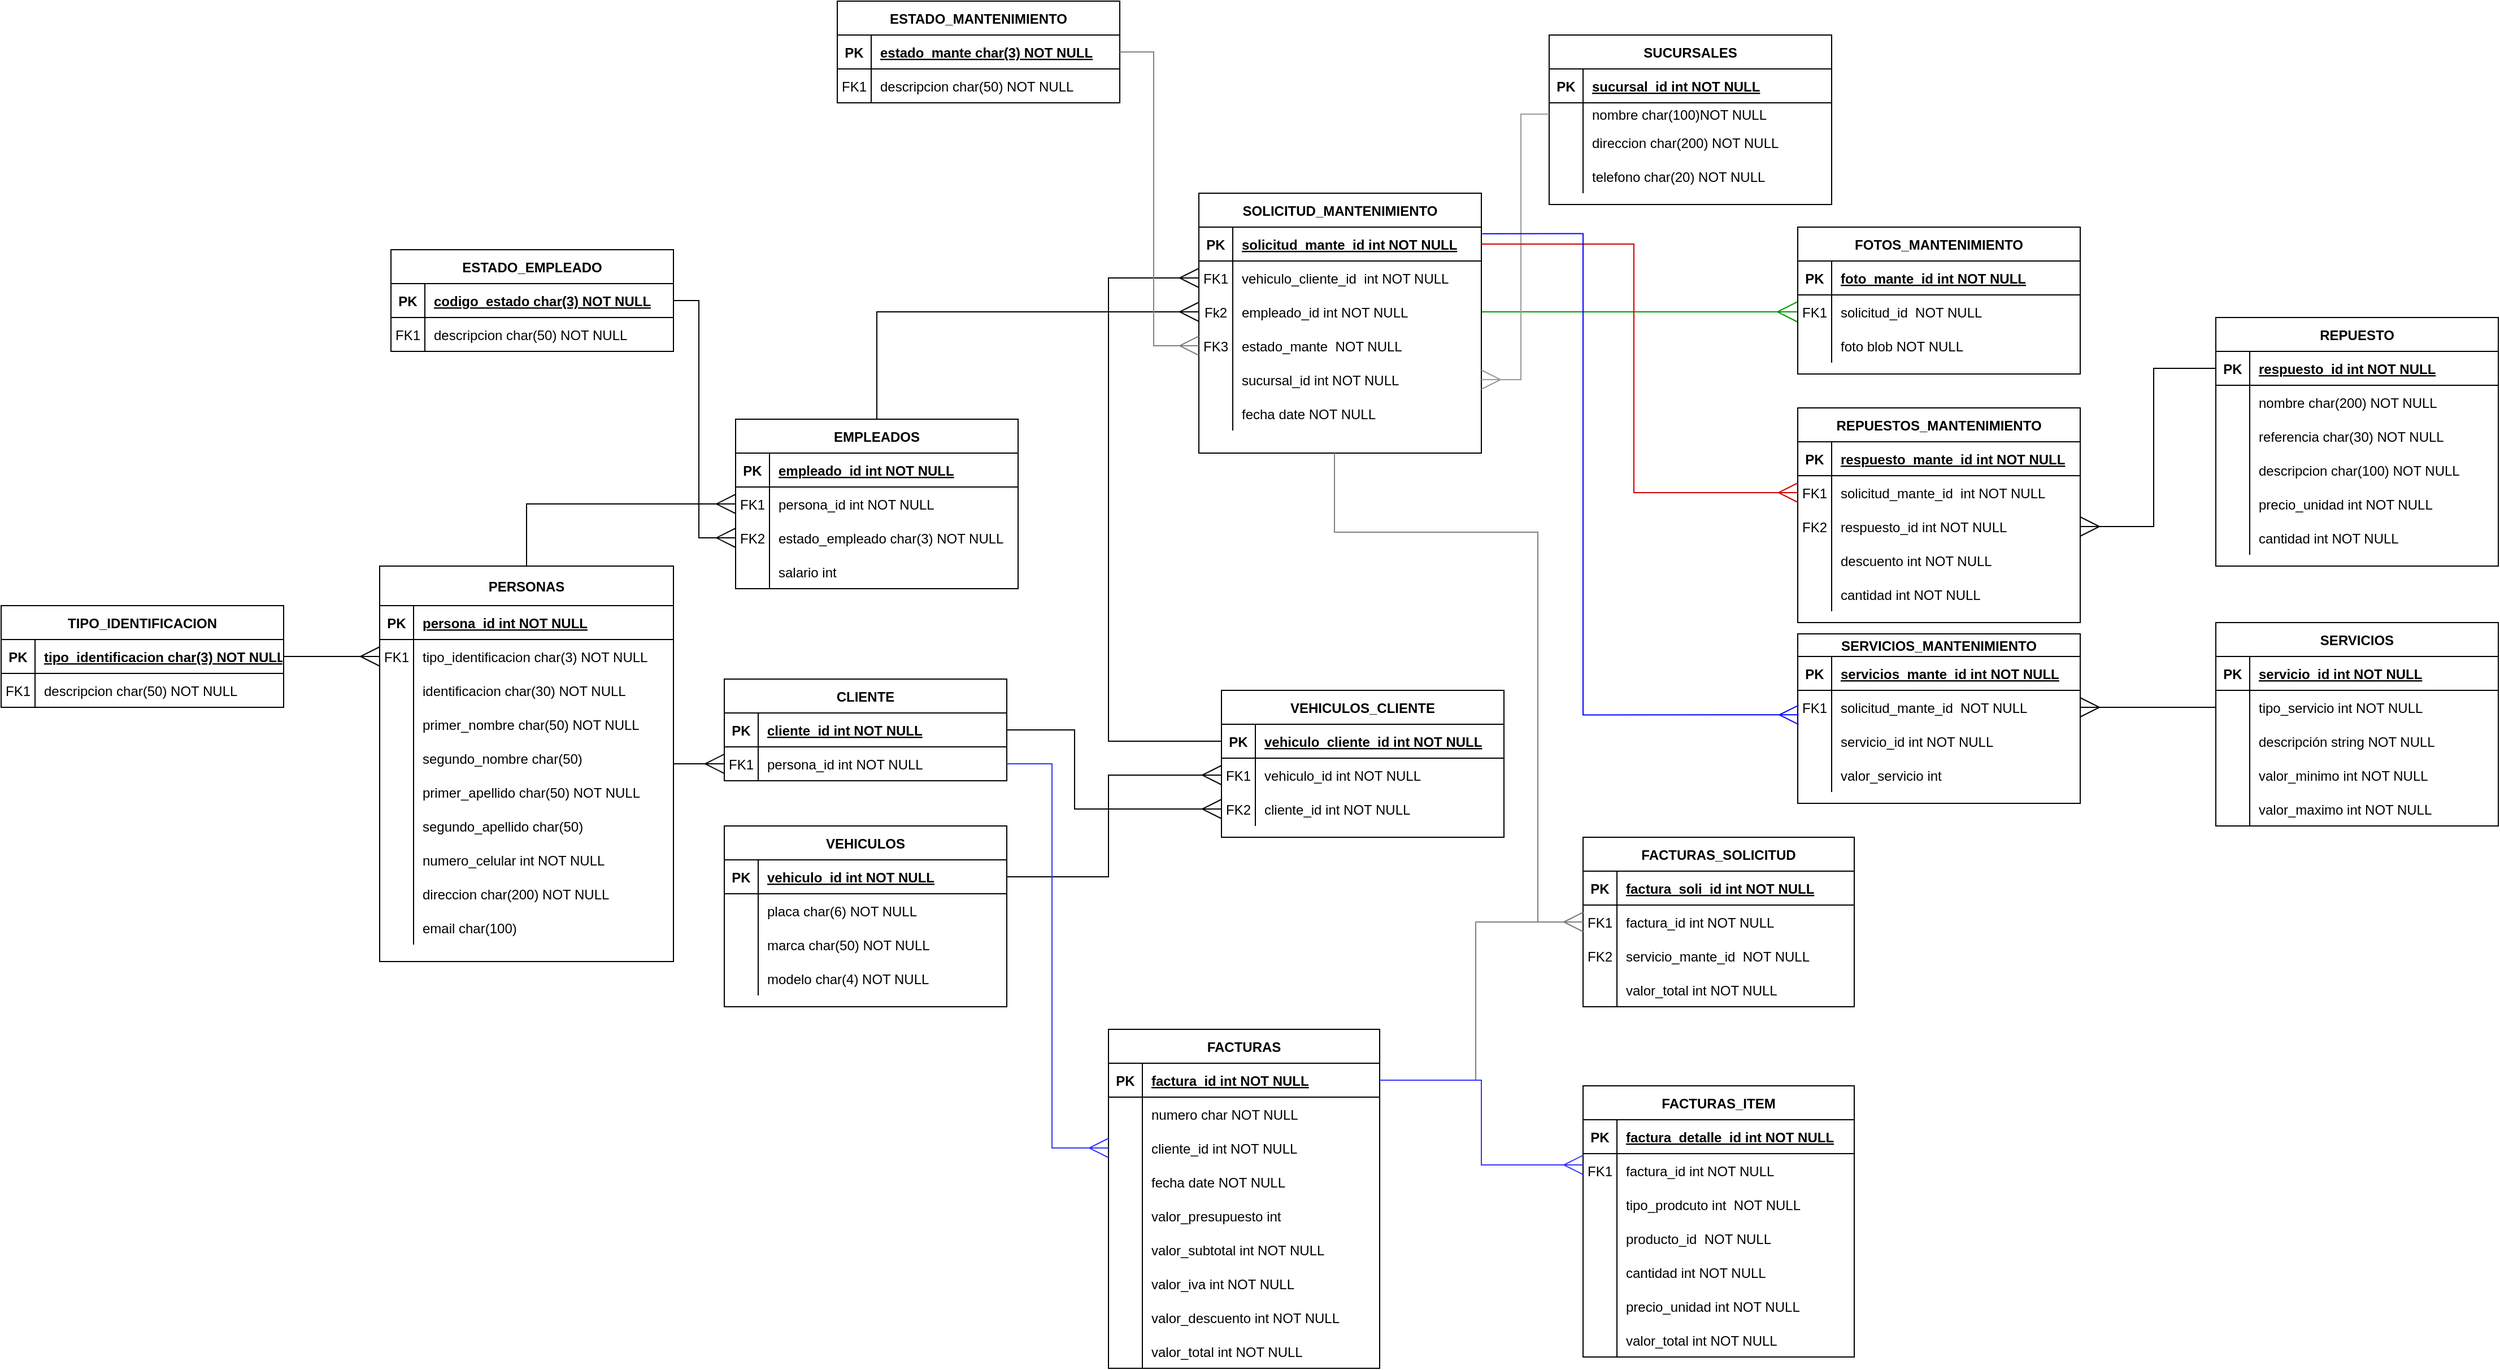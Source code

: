 <mxfile version="14.1.8" type="device"><diagram id="R2lEEEUBdFMjLlhIrx00" name="Page-1"><mxGraphModel dx="1943" dy="1742" grid="1" gridSize="10" guides="1" tooltips="1" connect="1" arrows="1" fold="1" page="1" pageScale="1" pageWidth="850" pageHeight="1100" math="0" shadow="0" extFonts="Permanent Marker^https://fonts.googleapis.com/css?family=Permanent+Marker"><root><mxCell id="0"/><mxCell id="1" parent="0"/><mxCell id="C-vyLk0tnHw3VtMMgP7b-2" value="CLIENTE" style="shape=table;startSize=30;container=1;collapsible=1;childLayout=tableLayout;fixedRows=1;rowLines=0;fontStyle=1;align=center;resizeLast=1;" parent="1" vertex="1"><mxGeometry x="540" y="-100" width="250" height="90" as="geometry"/></mxCell><mxCell id="C-vyLk0tnHw3VtMMgP7b-3" value="" style="shape=partialRectangle;collapsible=0;dropTarget=0;pointerEvents=0;fillColor=none;points=[[0,0.5],[1,0.5]];portConstraint=eastwest;top=0;left=0;right=0;bottom=1;" parent="C-vyLk0tnHw3VtMMgP7b-2" vertex="1"><mxGeometry y="30" width="250" height="30" as="geometry"/></mxCell><mxCell id="C-vyLk0tnHw3VtMMgP7b-4" value="PK" style="shape=partialRectangle;overflow=hidden;connectable=0;fillColor=none;top=0;left=0;bottom=0;right=0;fontStyle=1;" parent="C-vyLk0tnHw3VtMMgP7b-3" vertex="1"><mxGeometry width="30" height="30" as="geometry"/></mxCell><mxCell id="C-vyLk0tnHw3VtMMgP7b-5" value="cliente_id int NOT NULL " style="shape=partialRectangle;overflow=hidden;connectable=0;fillColor=none;top=0;left=0;bottom=0;right=0;align=left;spacingLeft=6;fontStyle=5;" parent="C-vyLk0tnHw3VtMMgP7b-3" vertex="1"><mxGeometry x="30" width="220" height="30" as="geometry"/></mxCell><mxCell id="C-vyLk0tnHw3VtMMgP7b-6" value="" style="shape=partialRectangle;collapsible=0;dropTarget=0;pointerEvents=0;fillColor=none;points=[[0,0.5],[1,0.5]];portConstraint=eastwest;top=0;left=0;right=0;bottom=0;" parent="C-vyLk0tnHw3VtMMgP7b-2" vertex="1"><mxGeometry y="60" width="250" height="30" as="geometry"/></mxCell><mxCell id="C-vyLk0tnHw3VtMMgP7b-7" value="FK1" style="shape=partialRectangle;overflow=hidden;connectable=0;fillColor=none;top=0;left=0;bottom=0;right=0;" parent="C-vyLk0tnHw3VtMMgP7b-6" vertex="1"><mxGeometry width="30" height="30" as="geometry"/></mxCell><mxCell id="C-vyLk0tnHw3VtMMgP7b-8" value="persona_id int NOT NULL" style="shape=partialRectangle;overflow=hidden;connectable=0;fillColor=none;top=0;left=0;bottom=0;right=0;align=left;spacingLeft=6;" parent="C-vyLk0tnHw3VtMMgP7b-6" vertex="1"><mxGeometry x="30" width="220" height="30" as="geometry"/></mxCell><mxCell id="O8-FgB-xRTXSzv_w7paC-189" style="edgeStyle=orthogonalEdgeStyle;rounded=0;orthogonalLoop=1;jettySize=auto;html=1;endArrow=ERmany;endFill=0;endSize=15;" edge="1" parent="1" source="C-vyLk0tnHw3VtMMgP7b-13" target="O8-FgB-xRTXSzv_w7paC-67"><mxGeometry relative="1" as="geometry"><mxPoint x="770" y="-434" as="targetPoint"/></mxGeometry></mxCell><mxCell id="C-vyLk0tnHw3VtMMgP7b-13" value="EMPLEADOS" style="shape=table;startSize=30;container=1;collapsible=1;childLayout=tableLayout;fixedRows=1;rowLines=0;fontStyle=1;align=center;resizeLast=1;" parent="1" vertex="1"><mxGeometry x="550" y="-330" width="250" height="150" as="geometry"/></mxCell><mxCell id="C-vyLk0tnHw3VtMMgP7b-14" value="" style="shape=partialRectangle;collapsible=0;dropTarget=0;pointerEvents=0;fillColor=none;points=[[0,0.5],[1,0.5]];portConstraint=eastwest;top=0;left=0;right=0;bottom=1;" parent="C-vyLk0tnHw3VtMMgP7b-13" vertex="1"><mxGeometry y="30" width="250" height="30" as="geometry"/></mxCell><mxCell id="C-vyLk0tnHw3VtMMgP7b-15" value="PK" style="shape=partialRectangle;overflow=hidden;connectable=0;fillColor=none;top=0;left=0;bottom=0;right=0;fontStyle=1;" parent="C-vyLk0tnHw3VtMMgP7b-14" vertex="1"><mxGeometry width="30" height="30" as="geometry"/></mxCell><mxCell id="C-vyLk0tnHw3VtMMgP7b-16" value="empleado_id int NOT NULL " style="shape=partialRectangle;overflow=hidden;connectable=0;fillColor=none;top=0;left=0;bottom=0;right=0;align=left;spacingLeft=6;fontStyle=5;" parent="C-vyLk0tnHw3VtMMgP7b-14" vertex="1"><mxGeometry x="30" width="220" height="30" as="geometry"/></mxCell><mxCell id="C-vyLk0tnHw3VtMMgP7b-17" value="" style="shape=partialRectangle;collapsible=0;dropTarget=0;pointerEvents=0;fillColor=none;points=[[0,0.5],[1,0.5]];portConstraint=eastwest;top=0;left=0;right=0;bottom=0;" parent="C-vyLk0tnHw3VtMMgP7b-13" vertex="1"><mxGeometry y="60" width="250" height="30" as="geometry"/></mxCell><mxCell id="C-vyLk0tnHw3VtMMgP7b-18" value="FK1" style="shape=partialRectangle;overflow=hidden;connectable=0;fillColor=none;top=0;left=0;bottom=0;right=0;" parent="C-vyLk0tnHw3VtMMgP7b-17" vertex="1"><mxGeometry width="30" height="30" as="geometry"/></mxCell><mxCell id="C-vyLk0tnHw3VtMMgP7b-19" value="persona_id int NOT NULL" style="shape=partialRectangle;overflow=hidden;connectable=0;fillColor=none;top=0;left=0;bottom=0;right=0;align=left;spacingLeft=6;" parent="C-vyLk0tnHw3VtMMgP7b-17" vertex="1"><mxGeometry x="30" width="220" height="30" as="geometry"/></mxCell><mxCell id="C-vyLk0tnHw3VtMMgP7b-20" value="" style="shape=partialRectangle;collapsible=0;dropTarget=0;pointerEvents=0;fillColor=none;points=[[0,0.5],[1,0.5]];portConstraint=eastwest;top=0;left=0;right=0;bottom=0;" parent="C-vyLk0tnHw3VtMMgP7b-13" vertex="1"><mxGeometry y="90" width="250" height="30" as="geometry"/></mxCell><mxCell id="C-vyLk0tnHw3VtMMgP7b-21" value="FK2" style="shape=partialRectangle;overflow=hidden;connectable=0;fillColor=none;top=0;left=0;bottom=0;right=0;" parent="C-vyLk0tnHw3VtMMgP7b-20" vertex="1"><mxGeometry width="30" height="30" as="geometry"/></mxCell><mxCell id="C-vyLk0tnHw3VtMMgP7b-22" value="estado_empleado char(3) NOT NULL" style="shape=partialRectangle;overflow=hidden;connectable=0;fillColor=none;top=0;left=0;bottom=0;right=0;align=left;spacingLeft=6;" parent="C-vyLk0tnHw3VtMMgP7b-20" vertex="1"><mxGeometry x="30" width="220" height="30" as="geometry"/></mxCell><mxCell id="O8-FgB-xRTXSzv_w7paC-348" value="" style="shape=partialRectangle;collapsible=0;dropTarget=0;pointerEvents=0;fillColor=none;points=[[0,0.5],[1,0.5]];portConstraint=eastwest;top=0;left=0;right=0;bottom=0;" vertex="1" parent="C-vyLk0tnHw3VtMMgP7b-13"><mxGeometry y="120" width="250" height="30" as="geometry"/></mxCell><mxCell id="O8-FgB-xRTXSzv_w7paC-349" value="" style="shape=partialRectangle;overflow=hidden;connectable=0;fillColor=none;top=0;left=0;bottom=0;right=0;" vertex="1" parent="O8-FgB-xRTXSzv_w7paC-348"><mxGeometry width="30" height="30" as="geometry"/></mxCell><mxCell id="O8-FgB-xRTXSzv_w7paC-350" value="salario int" style="shape=partialRectangle;overflow=hidden;connectable=0;fillColor=none;top=0;left=0;bottom=0;right=0;align=left;spacingLeft=6;" vertex="1" parent="O8-FgB-xRTXSzv_w7paC-348"><mxGeometry x="30" width="220" height="30" as="geometry"/></mxCell><mxCell id="O8-FgB-xRTXSzv_w7paC-190" style="edgeStyle=orthogonalEdgeStyle;rounded=0;orthogonalLoop=1;jettySize=auto;html=1;entryX=0;entryY=0.5;entryDx=0;entryDy=0;endArrow=ERmany;endFill=0;endSize=15;" edge="1" parent="1" source="C-vyLk0tnHw3VtMMgP7b-23" target="C-vyLk0tnHw3VtMMgP7b-6"><mxGeometry relative="1" as="geometry"/></mxCell><mxCell id="O8-FgB-xRTXSzv_w7paC-191" style="edgeStyle=orthogonalEdgeStyle;rounded=0;orthogonalLoop=1;jettySize=auto;html=1;endArrow=ERmany;endFill=0;endSize=15;" edge="1" parent="1" source="C-vyLk0tnHw3VtMMgP7b-23" target="C-vyLk0tnHw3VtMMgP7b-17"><mxGeometry relative="1" as="geometry"/></mxCell><mxCell id="C-vyLk0tnHw3VtMMgP7b-23" value="PERSONAS" style="shape=table;startSize=35;container=1;collapsible=1;childLayout=tableLayout;fixedRows=1;rowLines=0;fontStyle=1;align=center;resizeLast=1;" parent="1" vertex="1"><mxGeometry x="235" y="-200" width="260" height="350" as="geometry"/></mxCell><mxCell id="C-vyLk0tnHw3VtMMgP7b-24" value="" style="shape=partialRectangle;collapsible=0;dropTarget=0;pointerEvents=0;fillColor=none;points=[[0,0.5],[1,0.5]];portConstraint=eastwest;top=0;left=0;right=0;bottom=1;" parent="C-vyLk0tnHw3VtMMgP7b-23" vertex="1"><mxGeometry y="35" width="260" height="30" as="geometry"/></mxCell><mxCell id="C-vyLk0tnHw3VtMMgP7b-25" value="PK" style="shape=partialRectangle;overflow=hidden;connectable=0;fillColor=none;top=0;left=0;bottom=0;right=0;fontStyle=1;" parent="C-vyLk0tnHw3VtMMgP7b-24" vertex="1"><mxGeometry width="30" height="30" as="geometry"/></mxCell><mxCell id="C-vyLk0tnHw3VtMMgP7b-26" value="persona_id int NOT NULL " style="shape=partialRectangle;overflow=hidden;connectable=0;fillColor=none;top=0;left=0;bottom=0;right=0;align=left;spacingLeft=6;fontStyle=5;" parent="C-vyLk0tnHw3VtMMgP7b-24" vertex="1"><mxGeometry x="30" width="230" height="30" as="geometry"/></mxCell><mxCell id="O8-FgB-xRTXSzv_w7paC-226" value="" style="shape=partialRectangle;collapsible=0;dropTarget=0;pointerEvents=0;fillColor=none;points=[[0,0.5],[1,0.5]];portConstraint=eastwest;top=0;left=0;right=0;bottom=0;" vertex="1" parent="C-vyLk0tnHw3VtMMgP7b-23"><mxGeometry y="65" width="260" height="30" as="geometry"/></mxCell><mxCell id="O8-FgB-xRTXSzv_w7paC-227" value="FK1" style="shape=partialRectangle;overflow=hidden;connectable=0;fillColor=none;top=0;left=0;bottom=0;right=0;" vertex="1" parent="O8-FgB-xRTXSzv_w7paC-226"><mxGeometry width="30" height="30" as="geometry"/></mxCell><mxCell id="O8-FgB-xRTXSzv_w7paC-228" value="tipo_identificacion char(3) NOT NULL" style="shape=partialRectangle;overflow=hidden;connectable=0;fillColor=none;top=0;left=0;bottom=0;right=0;align=left;spacingLeft=6;" vertex="1" parent="O8-FgB-xRTXSzv_w7paC-226"><mxGeometry x="30" width="230" height="30" as="geometry"/></mxCell><mxCell id="O8-FgB-xRTXSzv_w7paC-229" value="" style="shape=partialRectangle;collapsible=0;dropTarget=0;pointerEvents=0;fillColor=none;points=[[0,0.5],[1,0.5]];portConstraint=eastwest;top=0;left=0;right=0;bottom=0;" vertex="1" parent="C-vyLk0tnHw3VtMMgP7b-23"><mxGeometry y="95" width="260" height="30" as="geometry"/></mxCell><mxCell id="O8-FgB-xRTXSzv_w7paC-230" value="" style="shape=partialRectangle;overflow=hidden;connectable=0;fillColor=none;top=0;left=0;bottom=0;right=0;" vertex="1" parent="O8-FgB-xRTXSzv_w7paC-229"><mxGeometry width="30" height="30" as="geometry"/></mxCell><mxCell id="O8-FgB-xRTXSzv_w7paC-231" value="identificacion char(30) NOT NULL" style="shape=partialRectangle;overflow=hidden;connectable=0;fillColor=none;top=0;left=0;bottom=0;right=0;align=left;spacingLeft=6;" vertex="1" parent="O8-FgB-xRTXSzv_w7paC-229"><mxGeometry x="30" width="230" height="30" as="geometry"/></mxCell><mxCell id="C-vyLk0tnHw3VtMMgP7b-27" value="" style="shape=partialRectangle;collapsible=0;dropTarget=0;pointerEvents=0;fillColor=none;points=[[0,0.5],[1,0.5]];portConstraint=eastwest;top=0;left=0;right=0;bottom=0;" parent="C-vyLk0tnHw3VtMMgP7b-23" vertex="1"><mxGeometry y="125" width="260" height="30" as="geometry"/></mxCell><mxCell id="C-vyLk0tnHw3VtMMgP7b-28" value="" style="shape=partialRectangle;overflow=hidden;connectable=0;fillColor=none;top=0;left=0;bottom=0;right=0;" parent="C-vyLk0tnHw3VtMMgP7b-27" vertex="1"><mxGeometry width="30" height="30" as="geometry"/></mxCell><mxCell id="C-vyLk0tnHw3VtMMgP7b-29" value="primer_nombre char(50) NOT NULL" style="shape=partialRectangle;overflow=hidden;connectable=0;fillColor=none;top=0;left=0;bottom=0;right=0;align=left;spacingLeft=6;" parent="C-vyLk0tnHw3VtMMgP7b-27" vertex="1"><mxGeometry x="30" width="230" height="30" as="geometry"/></mxCell><mxCell id="O8-FgB-xRTXSzv_w7paC-214" value="" style="shape=partialRectangle;collapsible=0;dropTarget=0;pointerEvents=0;fillColor=none;points=[[0,0.5],[1,0.5]];portConstraint=eastwest;top=0;left=0;right=0;bottom=0;" vertex="1" parent="C-vyLk0tnHw3VtMMgP7b-23"><mxGeometry y="155" width="260" height="30" as="geometry"/></mxCell><mxCell id="O8-FgB-xRTXSzv_w7paC-215" value="" style="shape=partialRectangle;overflow=hidden;connectable=0;fillColor=none;top=0;left=0;bottom=0;right=0;" vertex="1" parent="O8-FgB-xRTXSzv_w7paC-214"><mxGeometry width="30" height="30" as="geometry"/></mxCell><mxCell id="O8-FgB-xRTXSzv_w7paC-216" value="segundo_nombre char(50) " style="shape=partialRectangle;overflow=hidden;connectable=0;fillColor=none;top=0;left=0;bottom=0;right=0;align=left;spacingLeft=6;" vertex="1" parent="O8-FgB-xRTXSzv_w7paC-214"><mxGeometry x="30" width="230" height="30" as="geometry"/></mxCell><mxCell id="O8-FgB-xRTXSzv_w7paC-220" value="" style="shape=partialRectangle;collapsible=0;dropTarget=0;pointerEvents=0;fillColor=none;points=[[0,0.5],[1,0.5]];portConstraint=eastwest;top=0;left=0;right=0;bottom=0;" vertex="1" parent="C-vyLk0tnHw3VtMMgP7b-23"><mxGeometry y="185" width="260" height="30" as="geometry"/></mxCell><mxCell id="O8-FgB-xRTXSzv_w7paC-221" value="" style="shape=partialRectangle;overflow=hidden;connectable=0;fillColor=none;top=0;left=0;bottom=0;right=0;" vertex="1" parent="O8-FgB-xRTXSzv_w7paC-220"><mxGeometry width="30" height="30" as="geometry"/></mxCell><mxCell id="O8-FgB-xRTXSzv_w7paC-222" value="primer_apellido char(50) NOT NULL" style="shape=partialRectangle;overflow=hidden;connectable=0;fillColor=none;top=0;left=0;bottom=0;right=0;align=left;spacingLeft=6;" vertex="1" parent="O8-FgB-xRTXSzv_w7paC-220"><mxGeometry x="30" width="230" height="30" as="geometry"/></mxCell><mxCell id="O8-FgB-xRTXSzv_w7paC-223" value="" style="shape=partialRectangle;collapsible=0;dropTarget=0;pointerEvents=0;fillColor=none;points=[[0,0.5],[1,0.5]];portConstraint=eastwest;top=0;left=0;right=0;bottom=0;" vertex="1" parent="C-vyLk0tnHw3VtMMgP7b-23"><mxGeometry y="215" width="260" height="30" as="geometry"/></mxCell><mxCell id="O8-FgB-xRTXSzv_w7paC-224" value="" style="shape=partialRectangle;overflow=hidden;connectable=0;fillColor=none;top=0;left=0;bottom=0;right=0;" vertex="1" parent="O8-FgB-xRTXSzv_w7paC-223"><mxGeometry width="30" height="30" as="geometry"/></mxCell><mxCell id="O8-FgB-xRTXSzv_w7paC-225" value="segundo_apellido char(50) " style="shape=partialRectangle;overflow=hidden;connectable=0;fillColor=none;top=0;left=0;bottom=0;right=0;align=left;spacingLeft=6;" vertex="1" parent="O8-FgB-xRTXSzv_w7paC-223"><mxGeometry x="30" width="230" height="30" as="geometry"/></mxCell><mxCell id="O8-FgB-xRTXSzv_w7paC-232" value="" style="shape=partialRectangle;collapsible=0;dropTarget=0;pointerEvents=0;fillColor=none;points=[[0,0.5],[1,0.5]];portConstraint=eastwest;top=0;left=0;right=0;bottom=0;" vertex="1" parent="C-vyLk0tnHw3VtMMgP7b-23"><mxGeometry y="245" width="260" height="30" as="geometry"/></mxCell><mxCell id="O8-FgB-xRTXSzv_w7paC-233" value="" style="shape=partialRectangle;overflow=hidden;connectable=0;fillColor=none;top=0;left=0;bottom=0;right=0;" vertex="1" parent="O8-FgB-xRTXSzv_w7paC-232"><mxGeometry width="30" height="30" as="geometry"/></mxCell><mxCell id="O8-FgB-xRTXSzv_w7paC-234" value="numero_celular int NOT NULL" style="shape=partialRectangle;overflow=hidden;connectable=0;fillColor=none;top=0;left=0;bottom=0;right=0;align=left;spacingLeft=6;" vertex="1" parent="O8-FgB-xRTXSzv_w7paC-232"><mxGeometry x="30" width="230" height="30" as="geometry"/></mxCell><mxCell id="O8-FgB-xRTXSzv_w7paC-235" value="" style="shape=partialRectangle;collapsible=0;dropTarget=0;pointerEvents=0;fillColor=none;points=[[0,0.5],[1,0.5]];portConstraint=eastwest;top=0;left=0;right=0;bottom=0;" vertex="1" parent="C-vyLk0tnHw3VtMMgP7b-23"><mxGeometry y="275" width="260" height="30" as="geometry"/></mxCell><mxCell id="O8-FgB-xRTXSzv_w7paC-236" value="" style="shape=partialRectangle;overflow=hidden;connectable=0;fillColor=none;top=0;left=0;bottom=0;right=0;" vertex="1" parent="O8-FgB-xRTXSzv_w7paC-235"><mxGeometry width="30" height="30" as="geometry"/></mxCell><mxCell id="O8-FgB-xRTXSzv_w7paC-237" value="direccion char(200) NOT NULL" style="shape=partialRectangle;overflow=hidden;connectable=0;fillColor=none;top=0;left=0;bottom=0;right=0;align=left;spacingLeft=6;" vertex="1" parent="O8-FgB-xRTXSzv_w7paC-235"><mxGeometry x="30" width="230" height="30" as="geometry"/></mxCell><mxCell id="O8-FgB-xRTXSzv_w7paC-238" value="" style="shape=partialRectangle;collapsible=0;dropTarget=0;pointerEvents=0;fillColor=none;points=[[0,0.5],[1,0.5]];portConstraint=eastwest;top=0;left=0;right=0;bottom=0;" vertex="1" parent="C-vyLk0tnHw3VtMMgP7b-23"><mxGeometry y="305" width="260" height="30" as="geometry"/></mxCell><mxCell id="O8-FgB-xRTXSzv_w7paC-239" value="" style="shape=partialRectangle;overflow=hidden;connectable=0;fillColor=none;top=0;left=0;bottom=0;right=0;" vertex="1" parent="O8-FgB-xRTXSzv_w7paC-238"><mxGeometry width="30" height="30" as="geometry"/></mxCell><mxCell id="O8-FgB-xRTXSzv_w7paC-240" value="email char(100) " style="shape=partialRectangle;overflow=hidden;connectable=0;fillColor=none;top=0;left=0;bottom=0;right=0;align=left;spacingLeft=6;" vertex="1" parent="O8-FgB-xRTXSzv_w7paC-238"><mxGeometry x="30" width="230" height="30" as="geometry"/></mxCell><mxCell id="O8-FgB-xRTXSzv_w7paC-16" value="REPUESTO" style="shape=table;startSize=30;container=1;collapsible=1;childLayout=tableLayout;fixedRows=1;rowLines=0;fontStyle=1;align=center;resizeLast=1;" vertex="1" parent="1"><mxGeometry x="1860" y="-420" width="250" height="220" as="geometry"/></mxCell><mxCell id="O8-FgB-xRTXSzv_w7paC-17" value="" style="shape=partialRectangle;collapsible=0;dropTarget=0;pointerEvents=0;fillColor=none;points=[[0,0.5],[1,0.5]];portConstraint=eastwest;top=0;left=0;right=0;bottom=1;" vertex="1" parent="O8-FgB-xRTXSzv_w7paC-16"><mxGeometry y="30" width="250" height="30" as="geometry"/></mxCell><mxCell id="O8-FgB-xRTXSzv_w7paC-18" value="PK" style="shape=partialRectangle;overflow=hidden;connectable=0;fillColor=none;top=0;left=0;bottom=0;right=0;fontStyle=1;" vertex="1" parent="O8-FgB-xRTXSzv_w7paC-17"><mxGeometry width="30" height="30" as="geometry"/></mxCell><mxCell id="O8-FgB-xRTXSzv_w7paC-19" value="respuesto_id int NOT NULL " style="shape=partialRectangle;overflow=hidden;connectable=0;fillColor=none;top=0;left=0;bottom=0;right=0;align=left;spacingLeft=6;fontStyle=5;" vertex="1" parent="O8-FgB-xRTXSzv_w7paC-17"><mxGeometry x="30" width="220" height="30" as="geometry"/></mxCell><mxCell id="O8-FgB-xRTXSzv_w7paC-20" value="" style="shape=partialRectangle;collapsible=0;dropTarget=0;pointerEvents=0;fillColor=none;points=[[0,0.5],[1,0.5]];portConstraint=eastwest;top=0;left=0;right=0;bottom=0;" vertex="1" parent="O8-FgB-xRTXSzv_w7paC-16"><mxGeometry y="60" width="250" height="30" as="geometry"/></mxCell><mxCell id="O8-FgB-xRTXSzv_w7paC-21" value="" style="shape=partialRectangle;overflow=hidden;connectable=0;fillColor=none;top=0;left=0;bottom=0;right=0;" vertex="1" parent="O8-FgB-xRTXSzv_w7paC-20"><mxGeometry width="30" height="30" as="geometry"/></mxCell><mxCell id="O8-FgB-xRTXSzv_w7paC-22" value="nombre char(200) NOT NULL" style="shape=partialRectangle;overflow=hidden;connectable=0;fillColor=none;top=0;left=0;bottom=0;right=0;align=left;spacingLeft=6;" vertex="1" parent="O8-FgB-xRTXSzv_w7paC-20"><mxGeometry x="30" width="220" height="30" as="geometry"/></mxCell><mxCell id="O8-FgB-xRTXSzv_w7paC-23" value="" style="shape=partialRectangle;collapsible=0;dropTarget=0;pointerEvents=0;fillColor=none;points=[[0,0.5],[1,0.5]];portConstraint=eastwest;top=0;left=0;right=0;bottom=0;" vertex="1" parent="O8-FgB-xRTXSzv_w7paC-16"><mxGeometry y="90" width="250" height="30" as="geometry"/></mxCell><mxCell id="O8-FgB-xRTXSzv_w7paC-24" value="" style="shape=partialRectangle;overflow=hidden;connectable=0;fillColor=none;top=0;left=0;bottom=0;right=0;" vertex="1" parent="O8-FgB-xRTXSzv_w7paC-23"><mxGeometry width="30" height="30" as="geometry"/></mxCell><mxCell id="O8-FgB-xRTXSzv_w7paC-25" value="referencia char(30) NOT NULL" style="shape=partialRectangle;overflow=hidden;connectable=0;fillColor=none;top=0;left=0;bottom=0;right=0;align=left;spacingLeft=6;" vertex="1" parent="O8-FgB-xRTXSzv_w7paC-23"><mxGeometry x="30" width="220" height="30" as="geometry"/></mxCell><mxCell id="O8-FgB-xRTXSzv_w7paC-365" value="" style="shape=partialRectangle;collapsible=0;dropTarget=0;pointerEvents=0;fillColor=none;points=[[0,0.5],[1,0.5]];portConstraint=eastwest;top=0;left=0;right=0;bottom=0;" vertex="1" parent="O8-FgB-xRTXSzv_w7paC-16"><mxGeometry y="120" width="250" height="30" as="geometry"/></mxCell><mxCell id="O8-FgB-xRTXSzv_w7paC-366" value="" style="shape=partialRectangle;overflow=hidden;connectable=0;fillColor=none;top=0;left=0;bottom=0;right=0;" vertex="1" parent="O8-FgB-xRTXSzv_w7paC-365"><mxGeometry width="30" height="30" as="geometry"/></mxCell><mxCell id="O8-FgB-xRTXSzv_w7paC-367" value="descripcion char(100) NOT NULL" style="shape=partialRectangle;overflow=hidden;connectable=0;fillColor=none;top=0;left=0;bottom=0;right=0;align=left;spacingLeft=6;" vertex="1" parent="O8-FgB-xRTXSzv_w7paC-365"><mxGeometry x="30" width="220" height="30" as="geometry"/></mxCell><mxCell id="O8-FgB-xRTXSzv_w7paC-259" value="" style="shape=partialRectangle;collapsible=0;dropTarget=0;pointerEvents=0;fillColor=none;points=[[0,0.5],[1,0.5]];portConstraint=eastwest;top=0;left=0;right=0;bottom=0;" vertex="1" parent="O8-FgB-xRTXSzv_w7paC-16"><mxGeometry y="150" width="250" height="30" as="geometry"/></mxCell><mxCell id="O8-FgB-xRTXSzv_w7paC-260" value="" style="shape=partialRectangle;overflow=hidden;connectable=0;fillColor=none;top=0;left=0;bottom=0;right=0;" vertex="1" parent="O8-FgB-xRTXSzv_w7paC-259"><mxGeometry width="30" height="30" as="geometry"/></mxCell><mxCell id="O8-FgB-xRTXSzv_w7paC-261" value="precio_unidad int NOT NULL" style="shape=partialRectangle;overflow=hidden;connectable=0;fillColor=none;top=0;left=0;bottom=0;right=0;align=left;spacingLeft=6;" vertex="1" parent="O8-FgB-xRTXSzv_w7paC-259"><mxGeometry x="30" width="220" height="30" as="geometry"/></mxCell><mxCell id="O8-FgB-xRTXSzv_w7paC-262" value="" style="shape=partialRectangle;collapsible=0;dropTarget=0;pointerEvents=0;fillColor=none;points=[[0,0.5],[1,0.5]];portConstraint=eastwest;top=0;left=0;right=0;bottom=0;" vertex="1" parent="O8-FgB-xRTXSzv_w7paC-16"><mxGeometry y="180" width="250" height="30" as="geometry"/></mxCell><mxCell id="O8-FgB-xRTXSzv_w7paC-263" value="" style="shape=partialRectangle;overflow=hidden;connectable=0;fillColor=none;top=0;left=0;bottom=0;right=0;" vertex="1" parent="O8-FgB-xRTXSzv_w7paC-262"><mxGeometry width="30" height="30" as="geometry"/></mxCell><mxCell id="O8-FgB-xRTXSzv_w7paC-264" value="cantidad int NOT NULL" style="shape=partialRectangle;overflow=hidden;connectable=0;fillColor=none;top=0;left=0;bottom=0;right=0;align=left;spacingLeft=6;" vertex="1" parent="O8-FgB-xRTXSzv_w7paC-262"><mxGeometry x="30" width="220" height="30" as="geometry"/></mxCell><mxCell id="O8-FgB-xRTXSzv_w7paC-38" value="VEHICULOS" style="shape=table;startSize=30;container=1;collapsible=1;childLayout=tableLayout;fixedRows=1;rowLines=0;fontStyle=1;align=center;resizeLast=1;" vertex="1" parent="1"><mxGeometry x="540" y="30" width="250" height="160" as="geometry"/></mxCell><mxCell id="O8-FgB-xRTXSzv_w7paC-39" value="" style="shape=partialRectangle;collapsible=0;dropTarget=0;pointerEvents=0;fillColor=none;points=[[0,0.5],[1,0.5]];portConstraint=eastwest;top=0;left=0;right=0;bottom=1;" vertex="1" parent="O8-FgB-xRTXSzv_w7paC-38"><mxGeometry y="30" width="250" height="30" as="geometry"/></mxCell><mxCell id="O8-FgB-xRTXSzv_w7paC-40" value="PK" style="shape=partialRectangle;overflow=hidden;connectable=0;fillColor=none;top=0;left=0;bottom=0;right=0;fontStyle=1;" vertex="1" parent="O8-FgB-xRTXSzv_w7paC-39"><mxGeometry width="30" height="30" as="geometry"/></mxCell><mxCell id="O8-FgB-xRTXSzv_w7paC-41" value="vehiculo_id int NOT NULL " style="shape=partialRectangle;overflow=hidden;connectable=0;fillColor=none;top=0;left=0;bottom=0;right=0;align=left;spacingLeft=6;fontStyle=5;" vertex="1" parent="O8-FgB-xRTXSzv_w7paC-39"><mxGeometry x="30" width="220" height="30" as="geometry"/></mxCell><mxCell id="O8-FgB-xRTXSzv_w7paC-45" value="" style="shape=partialRectangle;collapsible=0;dropTarget=0;pointerEvents=0;fillColor=none;points=[[0,0.5],[1,0.5]];portConstraint=eastwest;top=0;left=0;right=0;bottom=0;" vertex="1" parent="O8-FgB-xRTXSzv_w7paC-38"><mxGeometry y="60" width="250" height="30" as="geometry"/></mxCell><mxCell id="O8-FgB-xRTXSzv_w7paC-46" value="" style="shape=partialRectangle;overflow=hidden;connectable=0;fillColor=none;top=0;left=0;bottom=0;right=0;" vertex="1" parent="O8-FgB-xRTXSzv_w7paC-45"><mxGeometry width="30" height="30" as="geometry"/></mxCell><mxCell id="O8-FgB-xRTXSzv_w7paC-47" value="placa char(6) NOT NULL" style="shape=partialRectangle;overflow=hidden;connectable=0;fillColor=none;top=0;left=0;bottom=0;right=0;align=left;spacingLeft=6;" vertex="1" parent="O8-FgB-xRTXSzv_w7paC-45"><mxGeometry x="30" width="220" height="30" as="geometry"/></mxCell><mxCell id="O8-FgB-xRTXSzv_w7paC-242" value="" style="shape=partialRectangle;collapsible=0;dropTarget=0;pointerEvents=0;fillColor=none;points=[[0,0.5],[1,0.5]];portConstraint=eastwest;top=0;left=0;right=0;bottom=0;" vertex="1" parent="O8-FgB-xRTXSzv_w7paC-38"><mxGeometry y="90" width="250" height="30" as="geometry"/></mxCell><mxCell id="O8-FgB-xRTXSzv_w7paC-243" value="" style="shape=partialRectangle;overflow=hidden;connectable=0;fillColor=none;top=0;left=0;bottom=0;right=0;" vertex="1" parent="O8-FgB-xRTXSzv_w7paC-242"><mxGeometry width="30" height="30" as="geometry"/></mxCell><mxCell id="O8-FgB-xRTXSzv_w7paC-244" value="marca char(50) NOT NULL" style="shape=partialRectangle;overflow=hidden;connectable=0;fillColor=none;top=0;left=0;bottom=0;right=0;align=left;spacingLeft=6;" vertex="1" parent="O8-FgB-xRTXSzv_w7paC-242"><mxGeometry x="30" width="220" height="30" as="geometry"/></mxCell><mxCell id="O8-FgB-xRTXSzv_w7paC-245" value="" style="shape=partialRectangle;collapsible=0;dropTarget=0;pointerEvents=0;fillColor=none;points=[[0,0.5],[1,0.5]];portConstraint=eastwest;top=0;left=0;right=0;bottom=0;" vertex="1" parent="O8-FgB-xRTXSzv_w7paC-38"><mxGeometry y="120" width="250" height="30" as="geometry"/></mxCell><mxCell id="O8-FgB-xRTXSzv_w7paC-246" value="" style="shape=partialRectangle;overflow=hidden;connectable=0;fillColor=none;top=0;left=0;bottom=0;right=0;" vertex="1" parent="O8-FgB-xRTXSzv_w7paC-245"><mxGeometry width="30" height="30" as="geometry"/></mxCell><mxCell id="O8-FgB-xRTXSzv_w7paC-247" value="modelo char(4) NOT NULL" style="shape=partialRectangle;overflow=hidden;connectable=0;fillColor=none;top=0;left=0;bottom=0;right=0;align=left;spacingLeft=6;" vertex="1" parent="O8-FgB-xRTXSzv_w7paC-245"><mxGeometry x="30" width="220" height="30" as="geometry"/></mxCell><mxCell id="O8-FgB-xRTXSzv_w7paC-80" style="edgeStyle=orthogonalEdgeStyle;rounded=0;orthogonalLoop=1;jettySize=auto;html=1;exitX=1;exitY=0.5;exitDx=0;exitDy=0;endArrow=ERmany;endFill=0;endSize=16;strokeColor=#009900;" edge="1" parent="1" source="O8-FgB-xRTXSzv_w7paC-67" target="O8-FgB-xRTXSzv_w7paC-74"><mxGeometry relative="1" as="geometry"/></mxCell><mxCell id="O8-FgB-xRTXSzv_w7paC-60" value="SOLICITUD_MANTENIMIENTO" style="shape=table;startSize=30;container=1;collapsible=1;childLayout=tableLayout;fixedRows=1;rowLines=0;fontStyle=1;align=center;resizeLast=1;" vertex="1" parent="1"><mxGeometry x="960" y="-530" width="250" height="230" as="geometry"/></mxCell><mxCell id="O8-FgB-xRTXSzv_w7paC-61" value="" style="shape=partialRectangle;collapsible=0;dropTarget=0;pointerEvents=0;fillColor=none;points=[[0,0.5],[1,0.5]];portConstraint=eastwest;top=0;left=0;right=0;bottom=1;" vertex="1" parent="O8-FgB-xRTXSzv_w7paC-60"><mxGeometry y="30" width="250" height="30" as="geometry"/></mxCell><mxCell id="O8-FgB-xRTXSzv_w7paC-62" value="PK" style="shape=partialRectangle;overflow=hidden;connectable=0;fillColor=none;top=0;left=0;bottom=0;right=0;fontStyle=1;" vertex="1" parent="O8-FgB-xRTXSzv_w7paC-61"><mxGeometry width="30" height="30" as="geometry"/></mxCell><mxCell id="O8-FgB-xRTXSzv_w7paC-63" value="solicitud_mante_id int NOT NULL " style="shape=partialRectangle;overflow=hidden;connectable=0;fillColor=none;top=0;left=0;bottom=0;right=0;align=left;spacingLeft=6;fontStyle=5;" vertex="1" parent="O8-FgB-xRTXSzv_w7paC-61"><mxGeometry x="30" width="220" height="30" as="geometry"/></mxCell><mxCell id="O8-FgB-xRTXSzv_w7paC-64" value="" style="shape=partialRectangle;collapsible=0;dropTarget=0;pointerEvents=0;fillColor=none;points=[[0,0.5],[1,0.5]];portConstraint=eastwest;top=0;left=0;right=0;bottom=0;" vertex="1" parent="O8-FgB-xRTXSzv_w7paC-60"><mxGeometry y="60" width="250" height="30" as="geometry"/></mxCell><mxCell id="O8-FgB-xRTXSzv_w7paC-65" value="FK1" style="shape=partialRectangle;overflow=hidden;connectable=0;fillColor=none;top=0;left=0;bottom=0;right=0;" vertex="1" parent="O8-FgB-xRTXSzv_w7paC-64"><mxGeometry width="30" height="30" as="geometry"/></mxCell><mxCell id="O8-FgB-xRTXSzv_w7paC-66" value="vehiculo_cliente_id  int NOT NULL" style="shape=partialRectangle;overflow=hidden;connectable=0;fillColor=none;top=0;left=0;bottom=0;right=0;align=left;spacingLeft=6;fontStyle=0" vertex="1" parent="O8-FgB-xRTXSzv_w7paC-64"><mxGeometry x="30" width="220" height="30" as="geometry"/></mxCell><mxCell id="O8-FgB-xRTXSzv_w7paC-67" value="" style="shape=partialRectangle;collapsible=0;dropTarget=0;pointerEvents=0;fillColor=none;points=[[0,0.5],[1,0.5]];portConstraint=eastwest;top=0;left=0;right=0;bottom=0;" vertex="1" parent="O8-FgB-xRTXSzv_w7paC-60"><mxGeometry y="90" width="250" height="30" as="geometry"/></mxCell><mxCell id="O8-FgB-xRTXSzv_w7paC-68" value="Fk2" style="shape=partialRectangle;overflow=hidden;connectable=0;fillColor=none;top=0;left=0;bottom=0;right=0;" vertex="1" parent="O8-FgB-xRTXSzv_w7paC-67"><mxGeometry width="30" height="30" as="geometry"/></mxCell><mxCell id="O8-FgB-xRTXSzv_w7paC-69" value="empleado_id int NOT NULL" style="shape=partialRectangle;overflow=hidden;connectable=0;fillColor=none;top=0;left=0;bottom=0;right=0;align=left;spacingLeft=6;" vertex="1" parent="O8-FgB-xRTXSzv_w7paC-67"><mxGeometry x="30" width="220" height="30" as="geometry"/></mxCell><mxCell id="O8-FgB-xRTXSzv_w7paC-211" value="" style="shape=partialRectangle;collapsible=0;dropTarget=0;pointerEvents=0;fillColor=none;points=[[0,0.5],[1,0.5]];portConstraint=eastwest;top=0;left=0;right=0;bottom=0;" vertex="1" parent="O8-FgB-xRTXSzv_w7paC-60"><mxGeometry y="120" width="250" height="30" as="geometry"/></mxCell><mxCell id="O8-FgB-xRTXSzv_w7paC-212" value="FK3" style="shape=partialRectangle;overflow=hidden;connectable=0;fillColor=none;top=0;left=0;bottom=0;right=0;" vertex="1" parent="O8-FgB-xRTXSzv_w7paC-211"><mxGeometry width="30" height="30" as="geometry"/></mxCell><mxCell id="O8-FgB-xRTXSzv_w7paC-213" value="estado_mante  NOT NULL" style="shape=partialRectangle;overflow=hidden;connectable=0;fillColor=none;top=0;left=0;bottom=0;right=0;align=left;spacingLeft=6;fontStyle=0" vertex="1" parent="O8-FgB-xRTXSzv_w7paC-211"><mxGeometry x="30" width="220" height="30" as="geometry"/></mxCell><mxCell id="O8-FgB-xRTXSzv_w7paC-254" value="" style="shape=partialRectangle;collapsible=0;dropTarget=0;pointerEvents=0;fillColor=none;points=[[0,0.5],[1,0.5]];portConstraint=eastwest;top=0;left=0;right=0;bottom=0;" vertex="1" parent="O8-FgB-xRTXSzv_w7paC-60"><mxGeometry y="150" width="250" height="30" as="geometry"/></mxCell><mxCell id="O8-FgB-xRTXSzv_w7paC-255" value="" style="shape=partialRectangle;overflow=hidden;connectable=0;fillColor=none;top=0;left=0;bottom=0;right=0;" vertex="1" parent="O8-FgB-xRTXSzv_w7paC-254"><mxGeometry width="30" height="30" as="geometry"/></mxCell><mxCell id="O8-FgB-xRTXSzv_w7paC-256" value="sucursal_id int NOT NULL" style="shape=partialRectangle;overflow=hidden;connectable=0;fillColor=none;top=0;left=0;bottom=0;right=0;align=left;spacingLeft=6;fontStyle=0" vertex="1" parent="O8-FgB-xRTXSzv_w7paC-254"><mxGeometry x="30" width="220" height="30" as="geometry"/></mxCell><mxCell id="O8-FgB-xRTXSzv_w7paC-251" value="" style="shape=partialRectangle;collapsible=0;dropTarget=0;pointerEvents=0;fillColor=none;points=[[0,0.5],[1,0.5]];portConstraint=eastwest;top=0;left=0;right=0;bottom=0;" vertex="1" parent="O8-FgB-xRTXSzv_w7paC-60"><mxGeometry y="180" width="250" height="30" as="geometry"/></mxCell><mxCell id="O8-FgB-xRTXSzv_w7paC-252" value="" style="shape=partialRectangle;overflow=hidden;connectable=0;fillColor=none;top=0;left=0;bottom=0;right=0;" vertex="1" parent="O8-FgB-xRTXSzv_w7paC-251"><mxGeometry width="30" height="30" as="geometry"/></mxCell><mxCell id="O8-FgB-xRTXSzv_w7paC-253" value="fecha date NOT NULL" style="shape=partialRectangle;overflow=hidden;connectable=0;fillColor=none;top=0;left=0;bottom=0;right=0;align=left;spacingLeft=6;fontStyle=0" vertex="1" parent="O8-FgB-xRTXSzv_w7paC-251"><mxGeometry x="30" width="220" height="30" as="geometry"/></mxCell><mxCell id="O8-FgB-xRTXSzv_w7paC-70" value="FOTOS_MANTENIMIENTO" style="shape=table;startSize=30;container=1;collapsible=1;childLayout=tableLayout;fixedRows=1;rowLines=0;fontStyle=1;align=center;resizeLast=1;" vertex="1" parent="1"><mxGeometry x="1490" y="-500" width="250" height="130" as="geometry"/></mxCell><mxCell id="O8-FgB-xRTXSzv_w7paC-71" value="" style="shape=partialRectangle;collapsible=0;dropTarget=0;pointerEvents=0;fillColor=none;points=[[0,0.5],[1,0.5]];portConstraint=eastwest;top=0;left=0;right=0;bottom=1;" vertex="1" parent="O8-FgB-xRTXSzv_w7paC-70"><mxGeometry y="30" width="250" height="30" as="geometry"/></mxCell><mxCell id="O8-FgB-xRTXSzv_w7paC-72" value="PK" style="shape=partialRectangle;overflow=hidden;connectable=0;fillColor=none;top=0;left=0;bottom=0;right=0;fontStyle=1;" vertex="1" parent="O8-FgB-xRTXSzv_w7paC-71"><mxGeometry width="30" height="30" as="geometry"/></mxCell><mxCell id="O8-FgB-xRTXSzv_w7paC-73" value="foto_mante_id int NOT NULL " style="shape=partialRectangle;overflow=hidden;connectable=0;fillColor=none;top=0;left=0;bottom=0;right=0;align=left;spacingLeft=6;fontStyle=5;" vertex="1" parent="O8-FgB-xRTXSzv_w7paC-71"><mxGeometry x="30" width="220" height="30" as="geometry"/></mxCell><mxCell id="O8-FgB-xRTXSzv_w7paC-74" value="" style="shape=partialRectangle;collapsible=0;dropTarget=0;pointerEvents=0;fillColor=none;points=[[0,0.5],[1,0.5]];portConstraint=eastwest;top=0;left=0;right=0;bottom=0;" vertex="1" parent="O8-FgB-xRTXSzv_w7paC-70"><mxGeometry y="60" width="250" height="30" as="geometry"/></mxCell><mxCell id="O8-FgB-xRTXSzv_w7paC-75" value="FK1" style="shape=partialRectangle;overflow=hidden;connectable=0;fillColor=none;top=0;left=0;bottom=0;right=0;" vertex="1" parent="O8-FgB-xRTXSzv_w7paC-74"><mxGeometry width="30" height="30" as="geometry"/></mxCell><mxCell id="O8-FgB-xRTXSzv_w7paC-76" value="solicitud_id  NOT NULL" style="shape=partialRectangle;overflow=hidden;connectable=0;fillColor=none;top=0;left=0;bottom=0;right=0;align=left;spacingLeft=6;fontStyle=0" vertex="1" parent="O8-FgB-xRTXSzv_w7paC-74"><mxGeometry x="30" width="220" height="30" as="geometry"/></mxCell><mxCell id="O8-FgB-xRTXSzv_w7paC-77" value="" style="shape=partialRectangle;collapsible=0;dropTarget=0;pointerEvents=0;fillColor=none;points=[[0,0.5],[1,0.5]];portConstraint=eastwest;top=0;left=0;right=0;bottom=0;" vertex="1" parent="O8-FgB-xRTXSzv_w7paC-70"><mxGeometry y="90" width="250" height="30" as="geometry"/></mxCell><mxCell id="O8-FgB-xRTXSzv_w7paC-78" value="" style="shape=partialRectangle;overflow=hidden;connectable=0;fillColor=none;top=0;left=0;bottom=0;right=0;" vertex="1" parent="O8-FgB-xRTXSzv_w7paC-77"><mxGeometry width="30" height="30" as="geometry"/></mxCell><mxCell id="O8-FgB-xRTXSzv_w7paC-79" value="foto blob NOT NULL" style="shape=partialRectangle;overflow=hidden;connectable=0;fillColor=none;top=0;left=0;bottom=0;right=0;align=left;spacingLeft=6;" vertex="1" parent="O8-FgB-xRTXSzv_w7paC-77"><mxGeometry x="30" width="220" height="30" as="geometry"/></mxCell><mxCell id="O8-FgB-xRTXSzv_w7paC-83" value="FACTURAS" style="shape=table;startSize=30;container=1;collapsible=1;childLayout=tableLayout;fixedRows=1;rowLines=0;fontStyle=1;align=center;resizeLast=1;" vertex="1" parent="1"><mxGeometry x="880" y="210" width="240" height="300" as="geometry"><mxRectangle x="1120" y="325" width="90" height="30" as="alternateBounds"/></mxGeometry></mxCell><mxCell id="O8-FgB-xRTXSzv_w7paC-84" value="" style="shape=partialRectangle;collapsible=0;dropTarget=0;pointerEvents=0;fillColor=none;points=[[0,0.5],[1,0.5]];portConstraint=eastwest;top=0;left=0;right=0;bottom=1;" vertex="1" parent="O8-FgB-xRTXSzv_w7paC-83"><mxGeometry y="30" width="240" height="30" as="geometry"/></mxCell><mxCell id="O8-FgB-xRTXSzv_w7paC-85" value="PK" style="shape=partialRectangle;overflow=hidden;connectable=0;fillColor=none;top=0;left=0;bottom=0;right=0;fontStyle=1;" vertex="1" parent="O8-FgB-xRTXSzv_w7paC-84"><mxGeometry width="30" height="30" as="geometry"/></mxCell><mxCell id="O8-FgB-xRTXSzv_w7paC-86" value="factura_id int NOT NULL " style="shape=partialRectangle;overflow=hidden;connectable=0;fillColor=none;top=0;left=0;bottom=0;right=0;align=left;spacingLeft=6;fontStyle=5;" vertex="1" parent="O8-FgB-xRTXSzv_w7paC-84"><mxGeometry x="30" width="210" height="30" as="geometry"/></mxCell><mxCell id="O8-FgB-xRTXSzv_w7paC-90" value="" style="shape=partialRectangle;collapsible=0;dropTarget=0;pointerEvents=0;fillColor=none;points=[[0,0.5],[1,0.5]];portConstraint=eastwest;top=0;left=0;right=0;bottom=0;" vertex="1" parent="O8-FgB-xRTXSzv_w7paC-83"><mxGeometry y="60" width="240" height="30" as="geometry"/></mxCell><mxCell id="O8-FgB-xRTXSzv_w7paC-91" value="" style="shape=partialRectangle;overflow=hidden;connectable=0;fillColor=none;top=0;left=0;bottom=0;right=0;" vertex="1" parent="O8-FgB-xRTXSzv_w7paC-90"><mxGeometry width="30" height="30" as="geometry"/></mxCell><mxCell id="O8-FgB-xRTXSzv_w7paC-92" value="numero char NOT NULL" style="shape=partialRectangle;overflow=hidden;connectable=0;fillColor=none;top=0;left=0;bottom=0;right=0;align=left;spacingLeft=6;" vertex="1" parent="O8-FgB-xRTXSzv_w7paC-90"><mxGeometry x="30" width="210" height="30" as="geometry"/></mxCell><mxCell id="O8-FgB-xRTXSzv_w7paC-449" value="" style="shape=partialRectangle;collapsible=0;dropTarget=0;pointerEvents=0;fillColor=none;points=[[0,0.5],[1,0.5]];portConstraint=eastwest;top=0;left=0;right=0;bottom=0;" vertex="1" parent="O8-FgB-xRTXSzv_w7paC-83"><mxGeometry y="90" width="240" height="30" as="geometry"/></mxCell><mxCell id="O8-FgB-xRTXSzv_w7paC-450" value="" style="shape=partialRectangle;overflow=hidden;connectable=0;fillColor=none;top=0;left=0;bottom=0;right=0;" vertex="1" parent="O8-FgB-xRTXSzv_w7paC-449"><mxGeometry width="30" height="30" as="geometry"/></mxCell><mxCell id="O8-FgB-xRTXSzv_w7paC-451" value="cliente_id int NOT NULL" style="shape=partialRectangle;overflow=hidden;connectable=0;fillColor=none;top=0;left=0;bottom=0;right=0;align=left;spacingLeft=6;" vertex="1" parent="O8-FgB-xRTXSzv_w7paC-449"><mxGeometry x="30" width="210" height="30" as="geometry"/></mxCell><mxCell id="O8-FgB-xRTXSzv_w7paC-400" value="" style="shape=partialRectangle;collapsible=0;dropTarget=0;pointerEvents=0;fillColor=none;points=[[0,0.5],[1,0.5]];portConstraint=eastwest;top=0;left=0;right=0;bottom=0;" vertex="1" parent="O8-FgB-xRTXSzv_w7paC-83"><mxGeometry y="120" width="240" height="30" as="geometry"/></mxCell><mxCell id="O8-FgB-xRTXSzv_w7paC-401" value="" style="shape=partialRectangle;overflow=hidden;connectable=0;fillColor=none;top=0;left=0;bottom=0;right=0;" vertex="1" parent="O8-FgB-xRTXSzv_w7paC-400"><mxGeometry width="30" height="30" as="geometry"/></mxCell><mxCell id="O8-FgB-xRTXSzv_w7paC-402" value="fecha date NOT NULL" style="shape=partialRectangle;overflow=hidden;connectable=0;fillColor=none;top=0;left=0;bottom=0;right=0;align=left;spacingLeft=6;" vertex="1" parent="O8-FgB-xRTXSzv_w7paC-400"><mxGeometry x="30" width="210" height="30" as="geometry"/></mxCell><mxCell id="O8-FgB-xRTXSzv_w7paC-297" value="" style="shape=partialRectangle;collapsible=0;dropTarget=0;pointerEvents=0;fillColor=none;points=[[0,0.5],[1,0.5]];portConstraint=eastwest;top=0;left=0;right=0;bottom=0;" vertex="1" parent="O8-FgB-xRTXSzv_w7paC-83"><mxGeometry y="150" width="240" height="30" as="geometry"/></mxCell><mxCell id="O8-FgB-xRTXSzv_w7paC-298" value="" style="shape=partialRectangle;overflow=hidden;connectable=0;fillColor=none;top=0;left=0;bottom=0;right=0;" vertex="1" parent="O8-FgB-xRTXSzv_w7paC-297"><mxGeometry width="30" height="30" as="geometry"/></mxCell><mxCell id="O8-FgB-xRTXSzv_w7paC-299" value="valor_presupuesto int " style="shape=partialRectangle;overflow=hidden;connectable=0;fillColor=none;top=0;left=0;bottom=0;right=0;align=left;spacingLeft=6;" vertex="1" parent="O8-FgB-xRTXSzv_w7paC-297"><mxGeometry x="30" width="210" height="30" as="geometry"/></mxCell><mxCell id="O8-FgB-xRTXSzv_w7paC-291" value="" style="shape=partialRectangle;collapsible=0;dropTarget=0;pointerEvents=0;fillColor=none;points=[[0,0.5],[1,0.5]];portConstraint=eastwest;top=0;left=0;right=0;bottom=0;" vertex="1" parent="O8-FgB-xRTXSzv_w7paC-83"><mxGeometry y="180" width="240" height="30" as="geometry"/></mxCell><mxCell id="O8-FgB-xRTXSzv_w7paC-292" value="" style="shape=partialRectangle;overflow=hidden;connectable=0;fillColor=none;top=0;left=0;bottom=0;right=0;" vertex="1" parent="O8-FgB-xRTXSzv_w7paC-291"><mxGeometry width="30" height="30" as="geometry"/></mxCell><mxCell id="O8-FgB-xRTXSzv_w7paC-293" value="valor_subtotal int NOT NULL" style="shape=partialRectangle;overflow=hidden;connectable=0;fillColor=none;top=0;left=0;bottom=0;right=0;align=left;spacingLeft=6;" vertex="1" parent="O8-FgB-xRTXSzv_w7paC-291"><mxGeometry x="30" width="210" height="30" as="geometry"/></mxCell><mxCell id="O8-FgB-xRTXSzv_w7paC-403" value="" style="shape=partialRectangle;collapsible=0;dropTarget=0;pointerEvents=0;fillColor=none;points=[[0,0.5],[1,0.5]];portConstraint=eastwest;top=0;left=0;right=0;bottom=0;" vertex="1" parent="O8-FgB-xRTXSzv_w7paC-83"><mxGeometry y="210" width="240" height="30" as="geometry"/></mxCell><mxCell id="O8-FgB-xRTXSzv_w7paC-404" value="" style="shape=partialRectangle;overflow=hidden;connectable=0;fillColor=none;top=0;left=0;bottom=0;right=0;" vertex="1" parent="O8-FgB-xRTXSzv_w7paC-403"><mxGeometry width="30" height="30" as="geometry"/></mxCell><mxCell id="O8-FgB-xRTXSzv_w7paC-405" value="valor_iva int NOT NULL" style="shape=partialRectangle;overflow=hidden;connectable=0;fillColor=none;top=0;left=0;bottom=0;right=0;align=left;spacingLeft=6;" vertex="1" parent="O8-FgB-xRTXSzv_w7paC-403"><mxGeometry x="30" width="210" height="30" as="geometry"/></mxCell><mxCell id="O8-FgB-xRTXSzv_w7paC-406" value="" style="shape=partialRectangle;collapsible=0;dropTarget=0;pointerEvents=0;fillColor=none;points=[[0,0.5],[1,0.5]];portConstraint=eastwest;top=0;left=0;right=0;bottom=0;" vertex="1" parent="O8-FgB-xRTXSzv_w7paC-83"><mxGeometry y="240" width="240" height="30" as="geometry"/></mxCell><mxCell id="O8-FgB-xRTXSzv_w7paC-407" value="" style="shape=partialRectangle;overflow=hidden;connectable=0;fillColor=none;top=0;left=0;bottom=0;right=0;" vertex="1" parent="O8-FgB-xRTXSzv_w7paC-406"><mxGeometry width="30" height="30" as="geometry"/></mxCell><mxCell id="O8-FgB-xRTXSzv_w7paC-408" value="valor_descuento int NOT NULL" style="shape=partialRectangle;overflow=hidden;connectable=0;fillColor=none;top=0;left=0;bottom=0;right=0;align=left;spacingLeft=6;" vertex="1" parent="O8-FgB-xRTXSzv_w7paC-406"><mxGeometry x="30" width="210" height="30" as="geometry"/></mxCell><mxCell id="O8-FgB-xRTXSzv_w7paC-409" value="" style="shape=partialRectangle;collapsible=0;dropTarget=0;pointerEvents=0;fillColor=none;points=[[0,0.5],[1,0.5]];portConstraint=eastwest;top=0;left=0;right=0;bottom=0;" vertex="1" parent="O8-FgB-xRTXSzv_w7paC-83"><mxGeometry y="270" width="240" height="30" as="geometry"/></mxCell><mxCell id="O8-FgB-xRTXSzv_w7paC-410" value="" style="shape=partialRectangle;overflow=hidden;connectable=0;fillColor=none;top=0;left=0;bottom=0;right=0;" vertex="1" parent="O8-FgB-xRTXSzv_w7paC-409"><mxGeometry width="30" height="30" as="geometry"/></mxCell><mxCell id="O8-FgB-xRTXSzv_w7paC-411" value="valor_total int NOT NULL" style="shape=partialRectangle;overflow=hidden;connectable=0;fillColor=none;top=0;left=0;bottom=0;right=0;align=left;spacingLeft=6;" vertex="1" parent="O8-FgB-xRTXSzv_w7paC-409"><mxGeometry x="30" width="210" height="30" as="geometry"/></mxCell><mxCell id="O8-FgB-xRTXSzv_w7paC-95" value="REPUESTOS_MANTENIMIENTO" style="shape=table;startSize=30;container=1;collapsible=1;childLayout=tableLayout;fixedRows=1;rowLines=0;fontStyle=1;align=center;resizeLast=1;" vertex="1" parent="1"><mxGeometry x="1490" y="-340" width="250" height="190" as="geometry"/></mxCell><mxCell id="O8-FgB-xRTXSzv_w7paC-96" value="" style="shape=partialRectangle;collapsible=0;dropTarget=0;pointerEvents=0;fillColor=none;points=[[0,0.5],[1,0.5]];portConstraint=eastwest;top=0;left=0;right=0;bottom=1;" vertex="1" parent="O8-FgB-xRTXSzv_w7paC-95"><mxGeometry y="30" width="250" height="30" as="geometry"/></mxCell><mxCell id="O8-FgB-xRTXSzv_w7paC-97" value="PK" style="shape=partialRectangle;overflow=hidden;connectable=0;fillColor=none;top=0;left=0;bottom=0;right=0;fontStyle=1;" vertex="1" parent="O8-FgB-xRTXSzv_w7paC-96"><mxGeometry width="30" height="30" as="geometry"/></mxCell><mxCell id="O8-FgB-xRTXSzv_w7paC-98" value="respuesto_mante_id int NOT NULL " style="shape=partialRectangle;overflow=hidden;connectable=0;fillColor=none;top=0;left=0;bottom=0;right=0;align=left;spacingLeft=6;fontStyle=5;" vertex="1" parent="O8-FgB-xRTXSzv_w7paC-96"><mxGeometry x="30" width="220" height="30" as="geometry"/></mxCell><mxCell id="O8-FgB-xRTXSzv_w7paC-99" value="" style="shape=partialRectangle;collapsible=0;dropTarget=0;pointerEvents=0;fillColor=none;points=[[0,0.5],[1,0.5]];portConstraint=eastwest;top=0;left=0;right=0;bottom=0;" vertex="1" parent="O8-FgB-xRTXSzv_w7paC-95"><mxGeometry y="60" width="250" height="30" as="geometry"/></mxCell><mxCell id="O8-FgB-xRTXSzv_w7paC-100" value="FK1" style="shape=partialRectangle;overflow=hidden;connectable=0;fillColor=none;top=0;left=0;bottom=0;right=0;" vertex="1" parent="O8-FgB-xRTXSzv_w7paC-99"><mxGeometry width="30" height="30" as="geometry"/></mxCell><mxCell id="O8-FgB-xRTXSzv_w7paC-101" value="solicitud_mante_id  int NOT NULL" style="shape=partialRectangle;overflow=hidden;connectable=0;fillColor=none;top=0;left=0;bottom=0;right=0;align=left;spacingLeft=6;fontStyle=0" vertex="1" parent="O8-FgB-xRTXSzv_w7paC-99"><mxGeometry x="30" width="220" height="30" as="geometry"/></mxCell><mxCell id="O8-FgB-xRTXSzv_w7paC-102" value="" style="shape=partialRectangle;collapsible=0;dropTarget=0;pointerEvents=0;fillColor=none;points=[[0,0.5],[1,0.5]];portConstraint=eastwest;top=0;left=0;right=0;bottom=0;" vertex="1" parent="O8-FgB-xRTXSzv_w7paC-95"><mxGeometry y="90" width="250" height="30" as="geometry"/></mxCell><mxCell id="O8-FgB-xRTXSzv_w7paC-103" value="FK2" style="shape=partialRectangle;overflow=hidden;connectable=0;fillColor=none;top=0;left=0;bottom=0;right=0;" vertex="1" parent="O8-FgB-xRTXSzv_w7paC-102"><mxGeometry width="30" height="30" as="geometry"/></mxCell><mxCell id="O8-FgB-xRTXSzv_w7paC-104" value="respuesto_id int NOT NULL" style="shape=partialRectangle;overflow=hidden;connectable=0;fillColor=none;top=0;left=0;bottom=0;right=0;align=left;spacingLeft=6;" vertex="1" parent="O8-FgB-xRTXSzv_w7paC-102"><mxGeometry x="30" width="220" height="30" as="geometry"/></mxCell><mxCell id="O8-FgB-xRTXSzv_w7paC-362" value="" style="shape=partialRectangle;collapsible=0;dropTarget=0;pointerEvents=0;fillColor=none;points=[[0,0.5],[1,0.5]];portConstraint=eastwest;top=0;left=0;right=0;bottom=0;" vertex="1" parent="O8-FgB-xRTXSzv_w7paC-95"><mxGeometry y="120" width="250" height="30" as="geometry"/></mxCell><mxCell id="O8-FgB-xRTXSzv_w7paC-363" value="" style="shape=partialRectangle;overflow=hidden;connectable=0;fillColor=none;top=0;left=0;bottom=0;right=0;" vertex="1" parent="O8-FgB-xRTXSzv_w7paC-362"><mxGeometry width="30" height="30" as="geometry"/></mxCell><mxCell id="O8-FgB-xRTXSzv_w7paC-364" value="descuento int NOT NULL" style="shape=partialRectangle;overflow=hidden;connectable=0;fillColor=none;top=0;left=0;bottom=0;right=0;align=left;spacingLeft=6;" vertex="1" parent="O8-FgB-xRTXSzv_w7paC-362"><mxGeometry x="30" width="220" height="30" as="geometry"/></mxCell><mxCell id="O8-FgB-xRTXSzv_w7paC-444" value="" style="shape=partialRectangle;collapsible=0;dropTarget=0;pointerEvents=0;fillColor=none;points=[[0,0.5],[1,0.5]];portConstraint=eastwest;top=0;left=0;right=0;bottom=0;" vertex="1" parent="O8-FgB-xRTXSzv_w7paC-95"><mxGeometry y="150" width="250" height="30" as="geometry"/></mxCell><mxCell id="O8-FgB-xRTXSzv_w7paC-445" value="" style="shape=partialRectangle;overflow=hidden;connectable=0;fillColor=none;top=0;left=0;bottom=0;right=0;" vertex="1" parent="O8-FgB-xRTXSzv_w7paC-444"><mxGeometry width="30" height="30" as="geometry"/></mxCell><mxCell id="O8-FgB-xRTXSzv_w7paC-446" value="cantidad int NOT NULL" style="shape=partialRectangle;overflow=hidden;connectable=0;fillColor=none;top=0;left=0;bottom=0;right=0;align=left;spacingLeft=6;" vertex="1" parent="O8-FgB-xRTXSzv_w7paC-444"><mxGeometry x="30" width="220" height="30" as="geometry"/></mxCell><mxCell id="O8-FgB-xRTXSzv_w7paC-110" value="SERVICIOS" style="shape=table;startSize=30;container=1;collapsible=1;childLayout=tableLayout;fixedRows=1;rowLines=0;fontStyle=1;align=center;resizeLast=1;" vertex="1" parent="1"><mxGeometry x="1860" y="-150" width="250" height="180" as="geometry"/></mxCell><mxCell id="O8-FgB-xRTXSzv_w7paC-111" value="" style="shape=partialRectangle;collapsible=0;dropTarget=0;pointerEvents=0;fillColor=none;points=[[0,0.5],[1,0.5]];portConstraint=eastwest;top=0;left=0;right=0;bottom=1;" vertex="1" parent="O8-FgB-xRTXSzv_w7paC-110"><mxGeometry y="30" width="250" height="30" as="geometry"/></mxCell><mxCell id="O8-FgB-xRTXSzv_w7paC-112" value="PK" style="shape=partialRectangle;overflow=hidden;connectable=0;fillColor=none;top=0;left=0;bottom=0;right=0;fontStyle=1;" vertex="1" parent="O8-FgB-xRTXSzv_w7paC-111"><mxGeometry width="30" height="30" as="geometry"/></mxCell><mxCell id="O8-FgB-xRTXSzv_w7paC-113" value="servicio_id int NOT NULL " style="shape=partialRectangle;overflow=hidden;connectable=0;fillColor=none;top=0;left=0;bottom=0;right=0;align=left;spacingLeft=6;fontStyle=5;" vertex="1" parent="O8-FgB-xRTXSzv_w7paC-111"><mxGeometry x="30" width="220" height="30" as="geometry"/></mxCell><mxCell id="O8-FgB-xRTXSzv_w7paC-114" value="" style="shape=partialRectangle;collapsible=0;dropTarget=0;pointerEvents=0;fillColor=none;points=[[0,0.5],[1,0.5]];portConstraint=eastwest;top=0;left=0;right=0;bottom=0;" vertex="1" parent="O8-FgB-xRTXSzv_w7paC-110"><mxGeometry y="60" width="250" height="30" as="geometry"/></mxCell><mxCell id="O8-FgB-xRTXSzv_w7paC-115" value="" style="shape=partialRectangle;overflow=hidden;connectable=0;fillColor=none;top=0;left=0;bottom=0;right=0;" vertex="1" parent="O8-FgB-xRTXSzv_w7paC-114"><mxGeometry width="30" height="30" as="geometry"/></mxCell><mxCell id="O8-FgB-xRTXSzv_w7paC-116" value="tipo_servicio int NOT NULL" style="shape=partialRectangle;overflow=hidden;connectable=0;fillColor=none;top=0;left=0;bottom=0;right=0;align=left;spacingLeft=6;" vertex="1" parent="O8-FgB-xRTXSzv_w7paC-114"><mxGeometry x="30" width="220" height="30" as="geometry"/></mxCell><mxCell id="O8-FgB-xRTXSzv_w7paC-117" value="" style="shape=partialRectangle;collapsible=0;dropTarget=0;pointerEvents=0;fillColor=none;points=[[0,0.5],[1,0.5]];portConstraint=eastwest;top=0;left=0;right=0;bottom=0;" vertex="1" parent="O8-FgB-xRTXSzv_w7paC-110"><mxGeometry y="90" width="250" height="30" as="geometry"/></mxCell><mxCell id="O8-FgB-xRTXSzv_w7paC-118" value="" style="shape=partialRectangle;overflow=hidden;connectable=0;fillColor=none;top=0;left=0;bottom=0;right=0;" vertex="1" parent="O8-FgB-xRTXSzv_w7paC-117"><mxGeometry width="30" height="30" as="geometry"/></mxCell><mxCell id="O8-FgB-xRTXSzv_w7paC-119" value="descripción string NOT NULL" style="shape=partialRectangle;overflow=hidden;connectable=0;fillColor=none;top=0;left=0;bottom=0;right=0;align=left;spacingLeft=6;" vertex="1" parent="O8-FgB-xRTXSzv_w7paC-117"><mxGeometry x="30" width="220" height="30" as="geometry"/></mxCell><mxCell id="O8-FgB-xRTXSzv_w7paC-277" value="" style="shape=partialRectangle;collapsible=0;dropTarget=0;pointerEvents=0;fillColor=none;points=[[0,0.5],[1,0.5]];portConstraint=eastwest;top=0;left=0;right=0;bottom=0;" vertex="1" parent="O8-FgB-xRTXSzv_w7paC-110"><mxGeometry y="120" width="250" height="30" as="geometry"/></mxCell><mxCell id="O8-FgB-xRTXSzv_w7paC-278" value="" style="shape=partialRectangle;overflow=hidden;connectable=0;fillColor=none;top=0;left=0;bottom=0;right=0;" vertex="1" parent="O8-FgB-xRTXSzv_w7paC-277"><mxGeometry width="30" height="30" as="geometry"/></mxCell><mxCell id="O8-FgB-xRTXSzv_w7paC-279" value="valor_minimo int NOT NULL" style="shape=partialRectangle;overflow=hidden;connectable=0;fillColor=none;top=0;left=0;bottom=0;right=0;align=left;spacingLeft=6;" vertex="1" parent="O8-FgB-xRTXSzv_w7paC-277"><mxGeometry x="30" width="220" height="30" as="geometry"/></mxCell><mxCell id="O8-FgB-xRTXSzv_w7paC-280" value="" style="shape=partialRectangle;collapsible=0;dropTarget=0;pointerEvents=0;fillColor=none;points=[[0,0.5],[1,0.5]];portConstraint=eastwest;top=0;left=0;right=0;bottom=0;" vertex="1" parent="O8-FgB-xRTXSzv_w7paC-110"><mxGeometry y="150" width="250" height="30" as="geometry"/></mxCell><mxCell id="O8-FgB-xRTXSzv_w7paC-281" value="" style="shape=partialRectangle;overflow=hidden;connectable=0;fillColor=none;top=0;left=0;bottom=0;right=0;" vertex="1" parent="O8-FgB-xRTXSzv_w7paC-280"><mxGeometry width="30" height="30" as="geometry"/></mxCell><mxCell id="O8-FgB-xRTXSzv_w7paC-282" value="valor_maximo int NOT NULL" style="shape=partialRectangle;overflow=hidden;connectable=0;fillColor=none;top=0;left=0;bottom=0;right=0;align=left;spacingLeft=6;" vertex="1" parent="O8-FgB-xRTXSzv_w7paC-280"><mxGeometry x="30" width="220" height="30" as="geometry"/></mxCell><mxCell id="O8-FgB-xRTXSzv_w7paC-131" value="SERVICIOS_MANTENIMIENTO" style="shape=table;startSize=20;container=1;collapsible=1;childLayout=tableLayout;fixedRows=1;rowLines=0;fontStyle=1;align=center;resizeLast=1;" vertex="1" parent="1"><mxGeometry x="1490" y="-140" width="250" height="150" as="geometry"/></mxCell><mxCell id="O8-FgB-xRTXSzv_w7paC-132" value="" style="shape=partialRectangle;collapsible=0;dropTarget=0;pointerEvents=0;fillColor=none;points=[[0,0.5],[1,0.5]];portConstraint=eastwest;top=0;left=0;right=0;bottom=1;" vertex="1" parent="O8-FgB-xRTXSzv_w7paC-131"><mxGeometry y="20" width="250" height="30" as="geometry"/></mxCell><mxCell id="O8-FgB-xRTXSzv_w7paC-133" value="PK" style="shape=partialRectangle;overflow=hidden;connectable=0;fillColor=none;top=0;left=0;bottom=0;right=0;fontStyle=1;" vertex="1" parent="O8-FgB-xRTXSzv_w7paC-132"><mxGeometry width="30" height="30" as="geometry"/></mxCell><mxCell id="O8-FgB-xRTXSzv_w7paC-134" value="servicios_mante_id int NOT NULL " style="shape=partialRectangle;overflow=hidden;connectable=0;fillColor=none;top=0;left=0;bottom=0;right=0;align=left;spacingLeft=6;fontStyle=5;" vertex="1" parent="O8-FgB-xRTXSzv_w7paC-132"><mxGeometry x="30" width="220" height="30" as="geometry"/></mxCell><mxCell id="O8-FgB-xRTXSzv_w7paC-135" value="" style="shape=partialRectangle;collapsible=0;dropTarget=0;pointerEvents=0;fillColor=none;points=[[0,0.5],[1,0.5]];portConstraint=eastwest;top=0;left=0;right=0;bottom=0;" vertex="1" parent="O8-FgB-xRTXSzv_w7paC-131"><mxGeometry y="50" width="250" height="30" as="geometry"/></mxCell><mxCell id="O8-FgB-xRTXSzv_w7paC-136" value="FK1" style="shape=partialRectangle;overflow=hidden;connectable=0;fillColor=none;top=0;left=0;bottom=0;right=0;" vertex="1" parent="O8-FgB-xRTXSzv_w7paC-135"><mxGeometry width="30" height="30" as="geometry"/></mxCell><mxCell id="O8-FgB-xRTXSzv_w7paC-137" value="solicitud_mante_id  NOT NULL" style="shape=partialRectangle;overflow=hidden;connectable=0;fillColor=none;top=0;left=0;bottom=0;right=0;align=left;spacingLeft=6;fontStyle=0" vertex="1" parent="O8-FgB-xRTXSzv_w7paC-135"><mxGeometry x="30" width="220" height="30" as="geometry"/></mxCell><mxCell id="O8-FgB-xRTXSzv_w7paC-267" value="" style="shape=partialRectangle;collapsible=0;dropTarget=0;pointerEvents=0;fillColor=none;points=[[0,0.5],[1,0.5]];portConstraint=eastwest;top=0;left=0;right=0;bottom=0;" vertex="1" parent="O8-FgB-xRTXSzv_w7paC-131"><mxGeometry y="80" width="250" height="30" as="geometry"/></mxCell><mxCell id="O8-FgB-xRTXSzv_w7paC-268" value="" style="shape=partialRectangle;overflow=hidden;connectable=0;fillColor=none;top=0;left=0;bottom=0;right=0;" vertex="1" parent="O8-FgB-xRTXSzv_w7paC-267"><mxGeometry width="30" height="30" as="geometry"/></mxCell><mxCell id="O8-FgB-xRTXSzv_w7paC-269" value="servicio_id int NOT NULL" style="shape=partialRectangle;overflow=hidden;connectable=0;fillColor=none;top=0;left=0;bottom=0;right=0;align=left;spacingLeft=6;" vertex="1" parent="O8-FgB-xRTXSzv_w7paC-267"><mxGeometry x="30" width="220" height="30" as="geometry"/></mxCell><mxCell id="O8-FgB-xRTXSzv_w7paC-412" value="" style="shape=partialRectangle;collapsible=0;dropTarget=0;pointerEvents=0;fillColor=none;points=[[0,0.5],[1,0.5]];portConstraint=eastwest;top=0;left=0;right=0;bottom=0;" vertex="1" parent="O8-FgB-xRTXSzv_w7paC-131"><mxGeometry y="110" width="250" height="30" as="geometry"/></mxCell><mxCell id="O8-FgB-xRTXSzv_w7paC-413" value="" style="shape=partialRectangle;overflow=hidden;connectable=0;fillColor=none;top=0;left=0;bottom=0;right=0;" vertex="1" parent="O8-FgB-xRTXSzv_w7paC-412"><mxGeometry width="30" height="30" as="geometry"/></mxCell><mxCell id="O8-FgB-xRTXSzv_w7paC-414" value="valor_servicio int" style="shape=partialRectangle;overflow=hidden;connectable=0;fillColor=none;top=0;left=0;bottom=0;right=0;align=left;spacingLeft=6;" vertex="1" parent="O8-FgB-xRTXSzv_w7paC-412"><mxGeometry x="30" width="220" height="30" as="geometry"/></mxCell><mxCell id="O8-FgB-xRTXSzv_w7paC-174" value="SUCURSALES" style="shape=table;startSize=30;container=1;collapsible=1;childLayout=tableLayout;fixedRows=1;rowLines=0;fontStyle=1;align=center;resizeLast=1;" vertex="1" parent="1"><mxGeometry x="1270" y="-670" width="250" height="150" as="geometry"/></mxCell><mxCell id="O8-FgB-xRTXSzv_w7paC-175" value="" style="shape=partialRectangle;collapsible=0;dropTarget=0;pointerEvents=0;fillColor=none;points=[[0,0.5],[1,0.5]];portConstraint=eastwest;top=0;left=0;right=0;bottom=1;" vertex="1" parent="O8-FgB-xRTXSzv_w7paC-174"><mxGeometry y="30" width="250" height="30" as="geometry"/></mxCell><mxCell id="O8-FgB-xRTXSzv_w7paC-176" value="PK" style="shape=partialRectangle;overflow=hidden;connectable=0;fillColor=none;top=0;left=0;bottom=0;right=0;fontStyle=1;" vertex="1" parent="O8-FgB-xRTXSzv_w7paC-175"><mxGeometry width="30" height="30" as="geometry"/></mxCell><mxCell id="O8-FgB-xRTXSzv_w7paC-177" value="sucursal_id int NOT NULL " style="shape=partialRectangle;overflow=hidden;connectable=0;fillColor=none;top=0;left=0;bottom=0;right=0;align=left;spacingLeft=6;fontStyle=5;" vertex="1" parent="O8-FgB-xRTXSzv_w7paC-175"><mxGeometry x="30" width="220" height="30" as="geometry"/></mxCell><mxCell id="O8-FgB-xRTXSzv_w7paC-178" value="" style="shape=partialRectangle;collapsible=0;dropTarget=0;pointerEvents=0;fillColor=none;points=[[0,0.5],[1,0.5]];portConstraint=eastwest;top=0;left=0;right=0;bottom=0;" vertex="1" parent="O8-FgB-xRTXSzv_w7paC-174"><mxGeometry y="60" width="250" height="20" as="geometry"/></mxCell><mxCell id="O8-FgB-xRTXSzv_w7paC-179" value="" style="shape=partialRectangle;overflow=hidden;connectable=0;fillColor=none;top=0;left=0;bottom=0;right=0;" vertex="1" parent="O8-FgB-xRTXSzv_w7paC-178"><mxGeometry width="30" height="20" as="geometry"/></mxCell><mxCell id="O8-FgB-xRTXSzv_w7paC-180" value="nombre char(100)NOT NULL" style="shape=partialRectangle;overflow=hidden;connectable=0;fillColor=none;top=0;left=0;bottom=0;right=0;align=left;spacingLeft=6;" vertex="1" parent="O8-FgB-xRTXSzv_w7paC-178"><mxGeometry x="30" width="220" height="20" as="geometry"/></mxCell><mxCell id="O8-FgB-xRTXSzv_w7paC-181" value="" style="shape=partialRectangle;collapsible=0;dropTarget=0;pointerEvents=0;fillColor=none;points=[[0,0.5],[1,0.5]];portConstraint=eastwest;top=0;left=0;right=0;bottom=0;" vertex="1" parent="O8-FgB-xRTXSzv_w7paC-174"><mxGeometry y="80" width="250" height="30" as="geometry"/></mxCell><mxCell id="O8-FgB-xRTXSzv_w7paC-182" value="" style="shape=partialRectangle;overflow=hidden;connectable=0;fillColor=none;top=0;left=0;bottom=0;right=0;" vertex="1" parent="O8-FgB-xRTXSzv_w7paC-181"><mxGeometry width="30" height="30" as="geometry"/></mxCell><mxCell id="O8-FgB-xRTXSzv_w7paC-183" value="direccion char(200) NOT NULL" style="shape=partialRectangle;overflow=hidden;connectable=0;fillColor=none;top=0;left=0;bottom=0;right=0;align=left;spacingLeft=6;" vertex="1" parent="O8-FgB-xRTXSzv_w7paC-181"><mxGeometry x="30" width="220" height="30" as="geometry"/></mxCell><mxCell id="O8-FgB-xRTXSzv_w7paC-351" value="" style="shape=partialRectangle;collapsible=0;dropTarget=0;pointerEvents=0;fillColor=none;points=[[0,0.5],[1,0.5]];portConstraint=eastwest;top=0;left=0;right=0;bottom=0;" vertex="1" parent="O8-FgB-xRTXSzv_w7paC-174"><mxGeometry y="110" width="250" height="30" as="geometry"/></mxCell><mxCell id="O8-FgB-xRTXSzv_w7paC-352" value="" style="shape=partialRectangle;overflow=hidden;connectable=0;fillColor=none;top=0;left=0;bottom=0;right=0;" vertex="1" parent="O8-FgB-xRTXSzv_w7paC-351"><mxGeometry width="30" height="30" as="geometry"/></mxCell><mxCell id="O8-FgB-xRTXSzv_w7paC-353" value="telefono char(20) NOT NULL" style="shape=partialRectangle;overflow=hidden;connectable=0;fillColor=none;top=0;left=0;bottom=0;right=0;align=left;spacingLeft=6;" vertex="1" parent="O8-FgB-xRTXSzv_w7paC-351"><mxGeometry x="30" width="220" height="30" as="geometry"/></mxCell><mxCell id="O8-FgB-xRTXSzv_w7paC-184" value="" style="shape=partialRectangle;collapsible=0;dropTarget=0;pointerEvents=0;fillColor=none;points=[[0,0.5],[1,0.5]];portConstraint=eastwest;top=0;left=0;right=0;bottom=0;" vertex="1" parent="1"><mxGeometry x="1070" y="70" width="250" height="20" as="geometry"/></mxCell><mxCell id="O8-FgB-xRTXSzv_w7paC-185" value="" style="shape=partialRectangle;overflow=hidden;connectable=0;fillColor=none;top=0;left=0;bottom=0;right=0;" vertex="1" parent="O8-FgB-xRTXSzv_w7paC-184"><mxGeometry width="30" height="20" as="geometry"/></mxCell><mxCell id="O8-FgB-xRTXSzv_w7paC-248" style="edgeStyle=orthogonalEdgeStyle;rounded=0;orthogonalLoop=1;jettySize=auto;html=1;endArrow=ERmany;endFill=0;endSize=15;entryX=0;entryY=0.5;entryDx=0;entryDy=0;" edge="1" parent="1" source="C-vyLk0tnHw3VtMMgP7b-3" target="O8-FgB-xRTXSzv_w7paC-309"><mxGeometry relative="1" as="geometry"><Array as="points"><mxPoint x="850" y="-55"/><mxPoint x="850" y="15"/></Array></mxGeometry></mxCell><mxCell id="O8-FgB-xRTXSzv_w7paC-257" style="edgeStyle=orthogonalEdgeStyle;rounded=0;orthogonalLoop=1;jettySize=auto;html=1;entryX=1;entryY=0.5;entryDx=0;entryDy=0;endArrow=ERmany;endFill=0;endSize=15;strokeColor=#999999;" edge="1" parent="1" source="O8-FgB-xRTXSzv_w7paC-178" target="O8-FgB-xRTXSzv_w7paC-254"><mxGeometry relative="1" as="geometry"/></mxCell><mxCell id="O8-FgB-xRTXSzv_w7paC-258" style="edgeStyle=orthogonalEdgeStyle;rounded=0;orthogonalLoop=1;jettySize=auto;html=1;endArrow=none;endFill=0;endSize=6;startArrow=ERmany;startFill=0;startSize=15;strokeColor=#CC0000;" edge="1" parent="1" source="O8-FgB-xRTXSzv_w7paC-99" target="O8-FgB-xRTXSzv_w7paC-61"><mxGeometry relative="1" as="geometry"/></mxCell><mxCell id="O8-FgB-xRTXSzv_w7paC-266" style="edgeStyle=orthogonalEdgeStyle;rounded=0;orthogonalLoop=1;jettySize=auto;html=1;endArrow=none;endFill=0;startSize=15;startArrow=ERmany;startFill=0;" edge="1" parent="1" source="O8-FgB-xRTXSzv_w7paC-102" target="O8-FgB-xRTXSzv_w7paC-17"><mxGeometry relative="1" as="geometry"/></mxCell><mxCell id="O8-FgB-xRTXSzv_w7paC-273" style="edgeStyle=orthogonalEdgeStyle;rounded=0;orthogonalLoop=1;jettySize=auto;html=1;endArrow=none;endFill=0;endSize=15;startArrow=ERmany;startFill=0;startSize=15;exitX=0.003;exitY=0.722;exitDx=0;exitDy=0;exitPerimeter=0;entryX=1.003;entryY=0.194;entryDx=0;entryDy=0;entryPerimeter=0;strokeColor=#0000FF;" edge="1" parent="1" source="O8-FgB-xRTXSzv_w7paC-135" target="O8-FgB-xRTXSzv_w7paC-61"><mxGeometry relative="1" as="geometry"><Array as="points"><mxPoint x="1300" y="-68"/><mxPoint x="1300" y="-494"/></Array></mxGeometry></mxCell><mxCell id="O8-FgB-xRTXSzv_w7paC-288" style="edgeStyle=orthogonalEdgeStyle;rounded=0;orthogonalLoop=1;jettySize=auto;html=1;endArrow=none;endFill=0;startArrow=ERmany;startFill=0;startSize=15;" edge="1" parent="1" source="O8-FgB-xRTXSzv_w7paC-135" target="O8-FgB-xRTXSzv_w7paC-114"><mxGeometry relative="1" as="geometry"><mxPoint x="2170" y="-30" as="targetPoint"/></mxGeometry></mxCell><mxCell id="O8-FgB-xRTXSzv_w7paC-302" value="VEHICULOS_CLIENTE" style="shape=table;startSize=30;container=1;collapsible=1;childLayout=tableLayout;fixedRows=1;rowLines=0;fontStyle=1;align=center;resizeLast=1;" vertex="1" parent="1"><mxGeometry x="980" y="-90" width="250" height="130" as="geometry"/></mxCell><mxCell id="O8-FgB-xRTXSzv_w7paC-303" value="" style="shape=partialRectangle;collapsible=0;dropTarget=0;pointerEvents=0;fillColor=none;points=[[0,0.5],[1,0.5]];portConstraint=eastwest;top=0;left=0;right=0;bottom=1;" vertex="1" parent="O8-FgB-xRTXSzv_w7paC-302"><mxGeometry y="30" width="250" height="30" as="geometry"/></mxCell><mxCell id="O8-FgB-xRTXSzv_w7paC-304" value="PK" style="shape=partialRectangle;overflow=hidden;connectable=0;fillColor=none;top=0;left=0;bottom=0;right=0;fontStyle=1;" vertex="1" parent="O8-FgB-xRTXSzv_w7paC-303"><mxGeometry width="30" height="30" as="geometry"/></mxCell><mxCell id="O8-FgB-xRTXSzv_w7paC-305" value="vehiculo_cliente_id int NOT NULL " style="shape=partialRectangle;overflow=hidden;connectable=0;fillColor=none;top=0;left=0;bottom=0;right=0;align=left;spacingLeft=6;fontStyle=5;" vertex="1" parent="O8-FgB-xRTXSzv_w7paC-303"><mxGeometry x="30" width="220" height="30" as="geometry"/></mxCell><mxCell id="O8-FgB-xRTXSzv_w7paC-306" value="" style="shape=partialRectangle;collapsible=0;dropTarget=0;pointerEvents=0;fillColor=none;points=[[0,0.5],[1,0.5]];portConstraint=eastwest;top=0;left=0;right=0;bottom=0;" vertex="1" parent="O8-FgB-xRTXSzv_w7paC-302"><mxGeometry y="60" width="250" height="30" as="geometry"/></mxCell><mxCell id="O8-FgB-xRTXSzv_w7paC-307" value="FK1" style="shape=partialRectangle;overflow=hidden;connectable=0;fillColor=none;top=0;left=0;bottom=0;right=0;" vertex="1" parent="O8-FgB-xRTXSzv_w7paC-306"><mxGeometry width="30" height="30" as="geometry"/></mxCell><mxCell id="O8-FgB-xRTXSzv_w7paC-308" value="vehiculo_id int NOT NULL" style="shape=partialRectangle;overflow=hidden;connectable=0;fillColor=none;top=0;left=0;bottom=0;right=0;align=left;spacingLeft=6;" vertex="1" parent="O8-FgB-xRTXSzv_w7paC-306"><mxGeometry x="30" width="220" height="30" as="geometry"/></mxCell><mxCell id="O8-FgB-xRTXSzv_w7paC-309" value="" style="shape=partialRectangle;collapsible=0;dropTarget=0;pointerEvents=0;fillColor=none;points=[[0,0.5],[1,0.5]];portConstraint=eastwest;top=0;left=0;right=0;bottom=0;" vertex="1" parent="O8-FgB-xRTXSzv_w7paC-302"><mxGeometry y="90" width="250" height="30" as="geometry"/></mxCell><mxCell id="O8-FgB-xRTXSzv_w7paC-310" value="FK2" style="shape=partialRectangle;overflow=hidden;connectable=0;fillColor=none;top=0;left=0;bottom=0;right=0;" vertex="1" parent="O8-FgB-xRTXSzv_w7paC-309"><mxGeometry width="30" height="30" as="geometry"/></mxCell><mxCell id="O8-FgB-xRTXSzv_w7paC-311" value="cliente_id int NOT NULL" style="shape=partialRectangle;overflow=hidden;connectable=0;fillColor=none;top=0;left=0;bottom=0;right=0;align=left;spacingLeft=6;" vertex="1" parent="O8-FgB-xRTXSzv_w7paC-309"><mxGeometry x="30" width="220" height="30" as="geometry"/></mxCell><mxCell id="O8-FgB-xRTXSzv_w7paC-319" style="edgeStyle=orthogonalEdgeStyle;rounded=0;orthogonalLoop=1;jettySize=auto;html=1;startArrow=none;startFill=0;startSize=15;endArrow=ERmany;endFill=0;endSize=15;" edge="1" parent="1" source="O8-FgB-xRTXSzv_w7paC-303"><mxGeometry relative="1" as="geometry"><mxPoint x="960" y="-455" as="targetPoint"/><Array as="points"><mxPoint x="880" y="-45"/><mxPoint x="880" y="-455"/></Array></mxGeometry></mxCell><mxCell id="O8-FgB-xRTXSzv_w7paC-321" style="edgeStyle=orthogonalEdgeStyle;rounded=0;orthogonalLoop=1;jettySize=auto;html=1;entryX=0;entryY=0.5;entryDx=0;entryDy=0;startArrow=none;startFill=0;startSize=15;endArrow=ERmany;endFill=0;endSize=15;" edge="1" parent="1" source="O8-FgB-xRTXSzv_w7paC-39" target="O8-FgB-xRTXSzv_w7paC-306"><mxGeometry relative="1" as="geometry"/></mxCell><mxCell id="O8-FgB-xRTXSzv_w7paC-329" style="edgeStyle=orthogonalEdgeStyle;rounded=0;orthogonalLoop=1;jettySize=auto;html=1;entryX=0;entryY=0.5;entryDx=0;entryDy=0;startArrow=none;startFill=0;startSize=15;endArrow=ERmany;endFill=0;endSize=15;" edge="1" parent="1" source="O8-FgB-xRTXSzv_w7paC-322" target="O8-FgB-xRTXSzv_w7paC-226"><mxGeometry relative="1" as="geometry"/></mxCell><mxCell id="O8-FgB-xRTXSzv_w7paC-322" value="TIPO_IDENTIFICACION" style="shape=table;startSize=30;container=1;collapsible=1;childLayout=tableLayout;fixedRows=1;rowLines=0;fontStyle=1;align=center;resizeLast=1;" vertex="1" parent="1"><mxGeometry x="-100" y="-165" width="250" height="90" as="geometry"/></mxCell><mxCell id="O8-FgB-xRTXSzv_w7paC-323" value="" style="shape=partialRectangle;collapsible=0;dropTarget=0;pointerEvents=0;fillColor=none;points=[[0,0.5],[1,0.5]];portConstraint=eastwest;top=0;left=0;right=0;bottom=1;" vertex="1" parent="O8-FgB-xRTXSzv_w7paC-322"><mxGeometry y="30" width="250" height="30" as="geometry"/></mxCell><mxCell id="O8-FgB-xRTXSzv_w7paC-324" value="PK" style="shape=partialRectangle;overflow=hidden;connectable=0;fillColor=none;top=0;left=0;bottom=0;right=0;fontStyle=1;" vertex="1" parent="O8-FgB-xRTXSzv_w7paC-323"><mxGeometry width="30" height="30" as="geometry"/></mxCell><mxCell id="O8-FgB-xRTXSzv_w7paC-325" value="tipo_identificacion char(3) NOT NULL " style="shape=partialRectangle;overflow=hidden;connectable=0;fillColor=none;top=0;left=0;bottom=0;right=0;align=left;spacingLeft=6;fontStyle=5;" vertex="1" parent="O8-FgB-xRTXSzv_w7paC-323"><mxGeometry x="30" width="220" height="30" as="geometry"/></mxCell><mxCell id="O8-FgB-xRTXSzv_w7paC-326" value="" style="shape=partialRectangle;collapsible=0;dropTarget=0;pointerEvents=0;fillColor=none;points=[[0,0.5],[1,0.5]];portConstraint=eastwest;top=0;left=0;right=0;bottom=0;" vertex="1" parent="O8-FgB-xRTXSzv_w7paC-322"><mxGeometry y="60" width="250" height="30" as="geometry"/></mxCell><mxCell id="O8-FgB-xRTXSzv_w7paC-327" value="FK1" style="shape=partialRectangle;overflow=hidden;connectable=0;fillColor=none;top=0;left=0;bottom=0;right=0;" vertex="1" parent="O8-FgB-xRTXSzv_w7paC-326"><mxGeometry width="30" height="30" as="geometry"/></mxCell><mxCell id="O8-FgB-xRTXSzv_w7paC-328" value="descripcion char(50) NOT NULL" style="shape=partialRectangle;overflow=hidden;connectable=0;fillColor=none;top=0;left=0;bottom=0;right=0;align=left;spacingLeft=6;" vertex="1" parent="O8-FgB-xRTXSzv_w7paC-326"><mxGeometry x="30" width="220" height="30" as="geometry"/></mxCell><mxCell id="O8-FgB-xRTXSzv_w7paC-340" value="ESTADO_EMPLEADO" style="shape=table;startSize=30;container=1;collapsible=1;childLayout=tableLayout;fixedRows=1;rowLines=0;fontStyle=1;align=center;resizeLast=1;" vertex="1" parent="1"><mxGeometry x="245" y="-480" width="250" height="90" as="geometry"/></mxCell><mxCell id="O8-FgB-xRTXSzv_w7paC-341" value="" style="shape=partialRectangle;collapsible=0;dropTarget=0;pointerEvents=0;fillColor=none;points=[[0,0.5],[1,0.5]];portConstraint=eastwest;top=0;left=0;right=0;bottom=1;" vertex="1" parent="O8-FgB-xRTXSzv_w7paC-340"><mxGeometry y="30" width="250" height="30" as="geometry"/></mxCell><mxCell id="O8-FgB-xRTXSzv_w7paC-342" value="PK" style="shape=partialRectangle;overflow=hidden;connectable=0;fillColor=none;top=0;left=0;bottom=0;right=0;fontStyle=1;" vertex="1" parent="O8-FgB-xRTXSzv_w7paC-341"><mxGeometry width="30" height="30" as="geometry"/></mxCell><mxCell id="O8-FgB-xRTXSzv_w7paC-343" value="codigo_estado char(3) NOT NULL " style="shape=partialRectangle;overflow=hidden;connectable=0;fillColor=none;top=0;left=0;bottom=0;right=0;align=left;spacingLeft=6;fontStyle=5;" vertex="1" parent="O8-FgB-xRTXSzv_w7paC-341"><mxGeometry x="30" width="220" height="30" as="geometry"/></mxCell><mxCell id="O8-FgB-xRTXSzv_w7paC-344" value="" style="shape=partialRectangle;collapsible=0;dropTarget=0;pointerEvents=0;fillColor=none;points=[[0,0.5],[1,0.5]];portConstraint=eastwest;top=0;left=0;right=0;bottom=0;" vertex="1" parent="O8-FgB-xRTXSzv_w7paC-340"><mxGeometry y="60" width="250" height="30" as="geometry"/></mxCell><mxCell id="O8-FgB-xRTXSzv_w7paC-345" value="FK1" style="shape=partialRectangle;overflow=hidden;connectable=0;fillColor=none;top=0;left=0;bottom=0;right=0;" vertex="1" parent="O8-FgB-xRTXSzv_w7paC-344"><mxGeometry width="30" height="30" as="geometry"/></mxCell><mxCell id="O8-FgB-xRTXSzv_w7paC-346" value="descripcion char(50) NOT NULL" style="shape=partialRectangle;overflow=hidden;connectable=0;fillColor=none;top=0;left=0;bottom=0;right=0;align=left;spacingLeft=6;" vertex="1" parent="O8-FgB-xRTXSzv_w7paC-344"><mxGeometry x="30" width="220" height="30" as="geometry"/></mxCell><mxCell id="O8-FgB-xRTXSzv_w7paC-347" style="edgeStyle=orthogonalEdgeStyle;rounded=0;orthogonalLoop=1;jettySize=auto;html=1;startArrow=none;startFill=0;startSize=15;endArrow=ERmany;endFill=0;endSize=15;entryX=0;entryY=0.5;entryDx=0;entryDy=0;" edge="1" parent="1" source="O8-FgB-xRTXSzv_w7paC-341" target="C-vyLk0tnHw3VtMMgP7b-20"><mxGeometry relative="1" as="geometry"><mxPoint x="540" y="-220" as="targetPoint"/></mxGeometry></mxCell><mxCell id="O8-FgB-xRTXSzv_w7paC-354" value="ESTADO_MANTENIMIENTO" style="shape=table;startSize=30;container=1;collapsible=1;childLayout=tableLayout;fixedRows=1;rowLines=0;fontStyle=1;align=center;resizeLast=1;" vertex="1" parent="1"><mxGeometry x="640" y="-700" width="250" height="90" as="geometry"/></mxCell><mxCell id="O8-FgB-xRTXSzv_w7paC-355" value="" style="shape=partialRectangle;collapsible=0;dropTarget=0;pointerEvents=0;fillColor=none;points=[[0,0.5],[1,0.5]];portConstraint=eastwest;top=0;left=0;right=0;bottom=1;" vertex="1" parent="O8-FgB-xRTXSzv_w7paC-354"><mxGeometry y="30" width="250" height="30" as="geometry"/></mxCell><mxCell id="O8-FgB-xRTXSzv_w7paC-356" value="PK" style="shape=partialRectangle;overflow=hidden;connectable=0;fillColor=none;top=0;left=0;bottom=0;right=0;fontStyle=1;" vertex="1" parent="O8-FgB-xRTXSzv_w7paC-355"><mxGeometry width="30" height="30" as="geometry"/></mxCell><mxCell id="O8-FgB-xRTXSzv_w7paC-357" value="estado_mante char(3) NOT NULL " style="shape=partialRectangle;overflow=hidden;connectable=0;fillColor=none;top=0;left=0;bottom=0;right=0;align=left;spacingLeft=6;fontStyle=5;" vertex="1" parent="O8-FgB-xRTXSzv_w7paC-355"><mxGeometry x="30" width="220" height="30" as="geometry"/></mxCell><mxCell id="O8-FgB-xRTXSzv_w7paC-358" value="" style="shape=partialRectangle;collapsible=0;dropTarget=0;pointerEvents=0;fillColor=none;points=[[0,0.5],[1,0.5]];portConstraint=eastwest;top=0;left=0;right=0;bottom=0;" vertex="1" parent="O8-FgB-xRTXSzv_w7paC-354"><mxGeometry y="60" width="250" height="30" as="geometry"/></mxCell><mxCell id="O8-FgB-xRTXSzv_w7paC-359" value="FK1" style="shape=partialRectangle;overflow=hidden;connectable=0;fillColor=none;top=0;left=0;bottom=0;right=0;" vertex="1" parent="O8-FgB-xRTXSzv_w7paC-358"><mxGeometry width="30" height="30" as="geometry"/></mxCell><mxCell id="O8-FgB-xRTXSzv_w7paC-360" value="descripcion char(50) NOT NULL" style="shape=partialRectangle;overflow=hidden;connectable=0;fillColor=none;top=0;left=0;bottom=0;right=0;align=left;spacingLeft=6;" vertex="1" parent="O8-FgB-xRTXSzv_w7paC-358"><mxGeometry x="30" width="220" height="30" as="geometry"/></mxCell><mxCell id="O8-FgB-xRTXSzv_w7paC-361" style="edgeStyle=orthogonalEdgeStyle;rounded=0;orthogonalLoop=1;jettySize=auto;html=1;entryX=0;entryY=0.5;entryDx=0;entryDy=0;startArrow=none;startFill=0;startSize=15;endArrow=ERmany;endFill=0;endSize=15;strokeColor=#808080;" edge="1" parent="1" source="O8-FgB-xRTXSzv_w7paC-355" target="O8-FgB-xRTXSzv_w7paC-211"><mxGeometry relative="1" as="geometry"/></mxCell><mxCell id="O8-FgB-xRTXSzv_w7paC-415" value="FACTURAS_SOLICITUD" style="shape=table;startSize=30;container=1;collapsible=1;childLayout=tableLayout;fixedRows=1;rowLines=0;fontStyle=1;align=center;resizeLast=1;" vertex="1" parent="1"><mxGeometry x="1300" y="40" width="240" height="150" as="geometry"><mxRectangle x="1120" y="325" width="90" height="30" as="alternateBounds"/></mxGeometry></mxCell><mxCell id="O8-FgB-xRTXSzv_w7paC-416" value="" style="shape=partialRectangle;collapsible=0;dropTarget=0;pointerEvents=0;fillColor=none;points=[[0,0.5],[1,0.5]];portConstraint=eastwest;top=0;left=0;right=0;bottom=1;" vertex="1" parent="O8-FgB-xRTXSzv_w7paC-415"><mxGeometry y="30" width="240" height="30" as="geometry"/></mxCell><mxCell id="O8-FgB-xRTXSzv_w7paC-417" value="PK" style="shape=partialRectangle;overflow=hidden;connectable=0;fillColor=none;top=0;left=0;bottom=0;right=0;fontStyle=1;" vertex="1" parent="O8-FgB-xRTXSzv_w7paC-416"><mxGeometry width="30" height="30" as="geometry"/></mxCell><mxCell id="O8-FgB-xRTXSzv_w7paC-418" value="factura_soli_id int NOT NULL " style="shape=partialRectangle;overflow=hidden;connectable=0;fillColor=none;top=0;left=0;bottom=0;right=0;align=left;spacingLeft=6;fontStyle=5;" vertex="1" parent="O8-FgB-xRTXSzv_w7paC-416"><mxGeometry x="30" width="210" height="30" as="geometry"/></mxCell><mxCell id="O8-FgB-xRTXSzv_w7paC-419" value="" style="shape=partialRectangle;collapsible=0;dropTarget=0;pointerEvents=0;fillColor=none;points=[[0,0.5],[1,0.5]];portConstraint=eastwest;top=0;left=0;right=0;bottom=0;" vertex="1" parent="O8-FgB-xRTXSzv_w7paC-415"><mxGeometry y="60" width="240" height="30" as="geometry"/></mxCell><mxCell id="O8-FgB-xRTXSzv_w7paC-420" value="FK1" style="shape=partialRectangle;overflow=hidden;connectable=0;fillColor=none;top=0;left=0;bottom=0;right=0;" vertex="1" parent="O8-FgB-xRTXSzv_w7paC-419"><mxGeometry width="30" height="30" as="geometry"/></mxCell><mxCell id="O8-FgB-xRTXSzv_w7paC-421" value="factura_id int NOT NULL" style="shape=partialRectangle;overflow=hidden;connectable=0;fillColor=none;top=0;left=0;bottom=0;right=0;align=left;spacingLeft=6;" vertex="1" parent="O8-FgB-xRTXSzv_w7paC-419"><mxGeometry x="30" width="210" height="30" as="geometry"/></mxCell><mxCell id="O8-FgB-xRTXSzv_w7paC-422" value="" style="shape=partialRectangle;collapsible=0;dropTarget=0;pointerEvents=0;fillColor=none;points=[[0,0.5],[1,0.5]];portConstraint=eastwest;top=0;left=0;right=0;bottom=0;" vertex="1" parent="O8-FgB-xRTXSzv_w7paC-415"><mxGeometry y="90" width="240" height="30" as="geometry"/></mxCell><mxCell id="O8-FgB-xRTXSzv_w7paC-423" value="FK2" style="shape=partialRectangle;overflow=hidden;connectable=0;fillColor=none;top=0;left=0;bottom=0;right=0;" vertex="1" parent="O8-FgB-xRTXSzv_w7paC-422"><mxGeometry width="30" height="30" as="geometry"/></mxCell><mxCell id="O8-FgB-xRTXSzv_w7paC-424" value="servicio_mante_id  NOT NULL" style="shape=partialRectangle;overflow=hidden;connectable=0;fillColor=none;top=0;left=0;bottom=0;right=0;align=left;spacingLeft=6;fontStyle=0" vertex="1" parent="O8-FgB-xRTXSzv_w7paC-422"><mxGeometry x="30" width="210" height="30" as="geometry"/></mxCell><mxCell id="O8-FgB-xRTXSzv_w7paC-440" value="" style="shape=partialRectangle;collapsible=0;dropTarget=0;pointerEvents=0;fillColor=none;points=[[0,0.5],[1,0.5]];portConstraint=eastwest;top=0;left=0;right=0;bottom=0;" vertex="1" parent="O8-FgB-xRTXSzv_w7paC-415"><mxGeometry y="120" width="240" height="30" as="geometry"/></mxCell><mxCell id="O8-FgB-xRTXSzv_w7paC-441" value="" style="shape=partialRectangle;overflow=hidden;connectable=0;fillColor=none;top=0;left=0;bottom=0;right=0;" vertex="1" parent="O8-FgB-xRTXSzv_w7paC-440"><mxGeometry width="30" height="30" as="geometry"/></mxCell><mxCell id="O8-FgB-xRTXSzv_w7paC-442" value="valor_total int NOT NULL" style="shape=partialRectangle;overflow=hidden;connectable=0;fillColor=none;top=0;left=0;bottom=0;right=0;align=left;spacingLeft=6;" vertex="1" parent="O8-FgB-xRTXSzv_w7paC-440"><mxGeometry x="30" width="210" height="30" as="geometry"/></mxCell><mxCell id="O8-FgB-xRTXSzv_w7paC-443" style="edgeStyle=orthogonalEdgeStyle;rounded=0;orthogonalLoop=1;jettySize=auto;html=1;startArrow=ERmany;startFill=0;startSize=15;endArrow=none;endFill=0;endSize=6;strokeColor=#808080;" edge="1" parent="1" source="O8-FgB-xRTXSzv_w7paC-419" target="O8-FgB-xRTXSzv_w7paC-84"><mxGeometry relative="1" as="geometry"/></mxCell><mxCell id="O8-FgB-xRTXSzv_w7paC-448" style="edgeStyle=orthogonalEdgeStyle;rounded=0;orthogonalLoop=1;jettySize=auto;html=1;startArrow=ERmany;startFill=0;startSize=15;endArrow=none;endFill=0;endSize=6;strokeColor=#808080;" edge="1" parent="1" source="O8-FgB-xRTXSzv_w7paC-419"><mxGeometry relative="1" as="geometry"><mxPoint x="1080" y="-300" as="targetPoint"/><Array as="points"><mxPoint x="1260" y="115"/><mxPoint x="1260" y="-230"/><mxPoint x="1080" y="-230"/></Array></mxGeometry></mxCell><mxCell id="O8-FgB-xRTXSzv_w7paC-452" style="edgeStyle=orthogonalEdgeStyle;rounded=0;orthogonalLoop=1;jettySize=auto;html=1;startArrow=ERmany;startFill=0;startSize=15;endArrow=none;endFill=0;endSize=6;strokeColor=#3333FF;" edge="1" parent="1" source="O8-FgB-xRTXSzv_w7paC-449" target="C-vyLk0tnHw3VtMMgP7b-6"><mxGeometry relative="1" as="geometry"/></mxCell><mxCell id="O8-FgB-xRTXSzv_w7paC-453" value="FACTURAS_ITEM" style="shape=table;startSize=30;container=1;collapsible=1;childLayout=tableLayout;fixedRows=1;rowLines=0;fontStyle=1;align=center;resizeLast=1;" vertex="1" parent="1"><mxGeometry x="1300" y="260" width="240" height="240" as="geometry"><mxRectangle x="1120" y="325" width="90" height="30" as="alternateBounds"/></mxGeometry></mxCell><mxCell id="O8-FgB-xRTXSzv_w7paC-454" value="" style="shape=partialRectangle;collapsible=0;dropTarget=0;pointerEvents=0;fillColor=none;points=[[0,0.5],[1,0.5]];portConstraint=eastwest;top=0;left=0;right=0;bottom=1;" vertex="1" parent="O8-FgB-xRTXSzv_w7paC-453"><mxGeometry y="30" width="240" height="30" as="geometry"/></mxCell><mxCell id="O8-FgB-xRTXSzv_w7paC-455" value="PK" style="shape=partialRectangle;overflow=hidden;connectable=0;fillColor=none;top=0;left=0;bottom=0;right=0;fontStyle=1;" vertex="1" parent="O8-FgB-xRTXSzv_w7paC-454"><mxGeometry width="30" height="30" as="geometry"/></mxCell><mxCell id="O8-FgB-xRTXSzv_w7paC-456" value="factura_detalle_id int NOT NULL " style="shape=partialRectangle;overflow=hidden;connectable=0;fillColor=none;top=0;left=0;bottom=0;right=0;align=left;spacingLeft=6;fontStyle=5;" vertex="1" parent="O8-FgB-xRTXSzv_w7paC-454"><mxGeometry x="30" width="210" height="30" as="geometry"/></mxCell><mxCell id="O8-FgB-xRTXSzv_w7paC-457" value="" style="shape=partialRectangle;collapsible=0;dropTarget=0;pointerEvents=0;fillColor=none;points=[[0,0.5],[1,0.5]];portConstraint=eastwest;top=0;left=0;right=0;bottom=0;" vertex="1" parent="O8-FgB-xRTXSzv_w7paC-453"><mxGeometry y="60" width="240" height="30" as="geometry"/></mxCell><mxCell id="O8-FgB-xRTXSzv_w7paC-458" value="FK1" style="shape=partialRectangle;overflow=hidden;connectable=0;fillColor=none;top=0;left=0;bottom=0;right=0;" vertex="1" parent="O8-FgB-xRTXSzv_w7paC-457"><mxGeometry width="30" height="30" as="geometry"/></mxCell><mxCell id="O8-FgB-xRTXSzv_w7paC-459" value="factura_id int NOT NULL" style="shape=partialRectangle;overflow=hidden;connectable=0;fillColor=none;top=0;left=0;bottom=0;right=0;align=left;spacingLeft=6;" vertex="1" parent="O8-FgB-xRTXSzv_w7paC-457"><mxGeometry x="30" width="210" height="30" as="geometry"/></mxCell><mxCell id="O8-FgB-xRTXSzv_w7paC-460" value="" style="shape=partialRectangle;collapsible=0;dropTarget=0;pointerEvents=0;fillColor=none;points=[[0,0.5],[1,0.5]];portConstraint=eastwest;top=0;left=0;right=0;bottom=0;" vertex="1" parent="O8-FgB-xRTXSzv_w7paC-453"><mxGeometry y="90" width="240" height="30" as="geometry"/></mxCell><mxCell id="O8-FgB-xRTXSzv_w7paC-461" value="" style="shape=partialRectangle;overflow=hidden;connectable=0;fillColor=none;top=0;left=0;bottom=0;right=0;" vertex="1" parent="O8-FgB-xRTXSzv_w7paC-460"><mxGeometry width="30" height="30" as="geometry"/></mxCell><mxCell id="O8-FgB-xRTXSzv_w7paC-462" value="tipo_prodcuto int  NOT NULL" style="shape=partialRectangle;overflow=hidden;connectable=0;fillColor=none;top=0;left=0;bottom=0;right=0;align=left;spacingLeft=6;fontStyle=0" vertex="1" parent="O8-FgB-xRTXSzv_w7paC-460"><mxGeometry x="30" width="210" height="30" as="geometry"/></mxCell><mxCell id="O8-FgB-xRTXSzv_w7paC-463" value="" style="shape=partialRectangle;collapsible=0;dropTarget=0;pointerEvents=0;fillColor=none;points=[[0,0.5],[1,0.5]];portConstraint=eastwest;top=0;left=0;right=0;bottom=0;" vertex="1" parent="O8-FgB-xRTXSzv_w7paC-453"><mxGeometry y="120" width="240" height="30" as="geometry"/></mxCell><mxCell id="O8-FgB-xRTXSzv_w7paC-464" value="" style="shape=partialRectangle;overflow=hidden;connectable=0;fillColor=none;top=0;left=0;bottom=0;right=0;" vertex="1" parent="O8-FgB-xRTXSzv_w7paC-463"><mxGeometry width="30" height="30" as="geometry"/></mxCell><mxCell id="O8-FgB-xRTXSzv_w7paC-465" value="producto_id  NOT NULL" style="shape=partialRectangle;overflow=hidden;connectable=0;fillColor=none;top=0;left=0;bottom=0;right=0;align=left;spacingLeft=6;" vertex="1" parent="O8-FgB-xRTXSzv_w7paC-463"><mxGeometry x="30" width="210" height="30" as="geometry"/></mxCell><mxCell id="O8-FgB-xRTXSzv_w7paC-466" value="" style="shape=partialRectangle;collapsible=0;dropTarget=0;pointerEvents=0;fillColor=none;points=[[0,0.5],[1,0.5]];portConstraint=eastwest;top=0;left=0;right=0;bottom=0;" vertex="1" parent="O8-FgB-xRTXSzv_w7paC-453"><mxGeometry y="150" width="240" height="30" as="geometry"/></mxCell><mxCell id="O8-FgB-xRTXSzv_w7paC-467" value="" style="shape=partialRectangle;overflow=hidden;connectable=0;fillColor=none;top=0;left=0;bottom=0;right=0;" vertex="1" parent="O8-FgB-xRTXSzv_w7paC-466"><mxGeometry width="30" height="30" as="geometry"/></mxCell><mxCell id="O8-FgB-xRTXSzv_w7paC-468" value="cantidad int NOT NULL" style="shape=partialRectangle;overflow=hidden;connectable=0;fillColor=none;top=0;left=0;bottom=0;right=0;align=left;spacingLeft=6;" vertex="1" parent="O8-FgB-xRTXSzv_w7paC-466"><mxGeometry x="30" width="210" height="30" as="geometry"/></mxCell><mxCell id="O8-FgB-xRTXSzv_w7paC-469" value="" style="shape=partialRectangle;collapsible=0;dropTarget=0;pointerEvents=0;fillColor=none;points=[[0,0.5],[1,0.5]];portConstraint=eastwest;top=0;left=0;right=0;bottom=0;" vertex="1" parent="O8-FgB-xRTXSzv_w7paC-453"><mxGeometry y="180" width="240" height="30" as="geometry"/></mxCell><mxCell id="O8-FgB-xRTXSzv_w7paC-470" value="" style="shape=partialRectangle;overflow=hidden;connectable=0;fillColor=none;top=0;left=0;bottom=0;right=0;" vertex="1" parent="O8-FgB-xRTXSzv_w7paC-469"><mxGeometry width="30" height="30" as="geometry"/></mxCell><mxCell id="O8-FgB-xRTXSzv_w7paC-471" value="precio_unidad int NOT NULL" style="shape=partialRectangle;overflow=hidden;connectable=0;fillColor=none;top=0;left=0;bottom=0;right=0;align=left;spacingLeft=6;" vertex="1" parent="O8-FgB-xRTXSzv_w7paC-469"><mxGeometry x="30" width="210" height="30" as="geometry"/></mxCell><mxCell id="O8-FgB-xRTXSzv_w7paC-474" value="" style="shape=partialRectangle;collapsible=0;dropTarget=0;pointerEvents=0;fillColor=none;points=[[0,0.5],[1,0.5]];portConstraint=eastwest;top=0;left=0;right=0;bottom=0;" vertex="1" parent="O8-FgB-xRTXSzv_w7paC-453"><mxGeometry y="210" width="240" height="30" as="geometry"/></mxCell><mxCell id="O8-FgB-xRTXSzv_w7paC-475" value="" style="shape=partialRectangle;overflow=hidden;connectable=0;fillColor=none;top=0;left=0;bottom=0;right=0;" vertex="1" parent="O8-FgB-xRTXSzv_w7paC-474"><mxGeometry width="30" height="30" as="geometry"/></mxCell><mxCell id="O8-FgB-xRTXSzv_w7paC-476" value="valor_total int NOT NULL" style="shape=partialRectangle;overflow=hidden;connectable=0;fillColor=none;top=0;left=0;bottom=0;right=0;align=left;spacingLeft=6;" vertex="1" parent="O8-FgB-xRTXSzv_w7paC-474"><mxGeometry x="30" width="210" height="30" as="geometry"/></mxCell><mxCell id="O8-FgB-xRTXSzv_w7paC-473" style="edgeStyle=orthogonalEdgeStyle;rounded=0;orthogonalLoop=1;jettySize=auto;html=1;startArrow=ERmany;startFill=0;startSize=15;endArrow=none;endFill=0;endSize=6;strokeColor=#3333FF;" edge="1" parent="1" source="O8-FgB-xRTXSzv_w7paC-457" target="O8-FgB-xRTXSzv_w7paC-84"><mxGeometry relative="1" as="geometry"><Array as="points"><mxPoint x="1210" y="330"/><mxPoint x="1210" y="255"/></Array></mxGeometry></mxCell></root></mxGraphModel></diagram></mxfile>